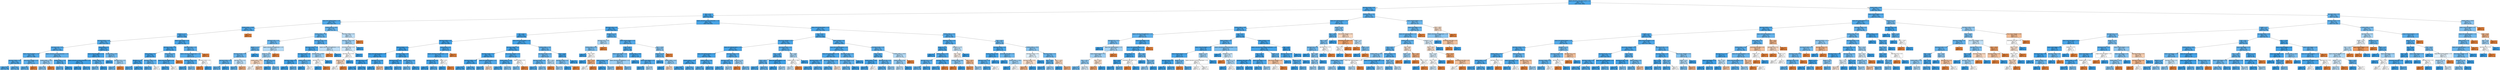 digraph Tree {
node [shape=box, style="filled", color="black"] ;
0 [label="highest_education_Lower Than A Level <= 0.5\ngini = 0.165\nsamples = 15324\nvalue = [1386, 13938]", fillcolor="#399de5e6"] ;
1 [label="imd_band_20-30% <= 0.5\ngini = 0.145\nsamples = 11787\nvalue = [925, 10862]", fillcolor="#399de5e9"] ;
0 -> 1 [labeldistance=2.5, labelangle=45, headlabel="True"] ;
2 [label="date <= 25.0\ngini = 0.136\nsamples = 10812\nvalue = [794, 10018]", fillcolor="#399de5eb"] ;
1 -> 2 ;
3 [label="region_West Midlands Region <= 0.5\ngini = 0.183\nsamples = 1962\nvalue = [200, 1762]", fillcolor="#399de5e2"] ;
2 -> 3 ;
4 [label="studied_credits <= 260.0\ngini = 0.173\nsamples = 1820\nvalue = [174, 1646]", fillcolor="#399de5e4"] ;
3 -> 4 ;
5 [label="gender_F <= 0.5\ngini = 0.172\nsamples = 1819\nvalue = [173, 1646]", fillcolor="#399de5e4"] ;
4 -> 5 ;
6 [label="imd_band_80-90% <= 0.5\ngini = 0.188\nsamples = 1352\nvalue = [142, 1210]", fillcolor="#399de5e1"] ;
5 -> 6 ;
7 [label="imd_band_0-10% <= 0.5\ngini = 0.2\nsamples = 1179\nvalue = [133, 1046]", fillcolor="#399de5df"] ;
6 -> 7 ;
8 [label="region_South East Region <= 0.5\ngini = 0.192\nsamples = 1085\nvalue = [117, 968]", fillcolor="#399de5e0"] ;
7 -> 8 ;
9 [label="imd_band_70-80% <= 0.5\ngini = 0.187\nsamples = 1008\nvalue = [105, 903]", fillcolor="#399de5e1"] ;
8 -> 9 ;
10 [label="gini = 0.177\nsamples = 884\nvalue = [87, 797]", fillcolor="#399de5e3"] ;
9 -> 10 ;
11 [label="gini = 0.248\nsamples = 124\nvalue = [18, 106]", fillcolor="#399de5d4"] ;
9 -> 11 ;
12 [label="num_of_prev_attempts <= 0.5\ngini = 0.263\nsamples = 77\nvalue = [12, 65]", fillcolor="#399de5d0"] ;
8 -> 12 ;
13 [label="gini = 0.248\nsamples = 76\nvalue = [11, 65]", fillcolor="#399de5d4"] ;
12 -> 13 ;
14 [label="gini = 0.0\nsamples = 1\nvalue = [1, 0]", fillcolor="#e58139ff"] ;
12 -> 14 ;
15 [label="highest_education_A Level or Equivalent <= 0.5\ngini = 0.282\nsamples = 94\nvalue = [16, 78]", fillcolor="#399de5cb"] ;
7 -> 15 ;
16 [label="studied_credits <= 195.0\ngini = 0.428\nsamples = 29\nvalue = [9, 20]", fillcolor="#399de58c"] ;
15 -> 16 ;
17 [label="gini = 0.408\nsamples = 28\nvalue = [8, 20]", fillcolor="#399de599"] ;
16 -> 17 ;
18 [label="gini = 0.0\nsamples = 1\nvalue = [1, 0]", fillcolor="#e58139ff"] ;
16 -> 18 ;
19 [label="studied_credits <= 75.0\ngini = 0.192\nsamples = 65\nvalue = [7, 58]", fillcolor="#399de5e0"] ;
15 -> 19 ;
20 [label="gini = 0.273\nsamples = 43\nvalue = [7, 36]", fillcolor="#399de5cd"] ;
19 -> 20 ;
21 [label="gini = 0.0\nsamples = 22\nvalue = [0, 22]", fillcolor="#399de5ff"] ;
19 -> 21 ;
22 [label="region_Wales <= 0.5\ngini = 0.099\nsamples = 173\nvalue = [9, 164]", fillcolor="#399de5f1"] ;
6 -> 22 ;
23 [label="region_South West Region <= 0.5\ngini = 0.082\nsamples = 164\nvalue = [7, 157]", fillcolor="#399de5f4"] ;
22 -> 23 ;
24 [label="highest_education_A Level or Equivalent <= 0.5\ngini = 0.064\nsamples = 150\nvalue = [5, 145]", fillcolor="#399de5f6"] ;
23 -> 24 ;
25 [label="gini = 0.0\nsamples = 68\nvalue = [0, 68]", fillcolor="#399de5ff"] ;
24 -> 25 ;
26 [label="gini = 0.115\nsamples = 82\nvalue = [5, 77]", fillcolor="#399de5ee"] ;
24 -> 26 ;
27 [label="studied_credits <= 75.0\ngini = 0.245\nsamples = 14\nvalue = [2, 12]", fillcolor="#399de5d4"] ;
23 -> 27 ;
28 [label="gini = 0.346\nsamples = 9\nvalue = [2, 7]", fillcolor="#399de5b6"] ;
27 -> 28 ;
29 [label="gini = 0.0\nsamples = 5\nvalue = [0, 5]", fillcolor="#399de5ff"] ;
27 -> 29 ;
30 [label="studied_credits <= 45.0\ngini = 0.346\nsamples = 9\nvalue = [2, 7]", fillcolor="#399de5b6"] ;
22 -> 30 ;
31 [label="gini = 0.0\nsamples = 3\nvalue = [0, 3]", fillcolor="#399de5ff"] ;
30 -> 31 ;
32 [label="age_band_35-55 <= 0.5\ngini = 0.444\nsamples = 6\nvalue = [2, 4]", fillcolor="#399de57f"] ;
30 -> 32 ;
33 [label="gini = 0.32\nsamples = 5\nvalue = [1, 4]", fillcolor="#399de5bf"] ;
32 -> 33 ;
34 [label="gini = 0.0\nsamples = 1\nvalue = [1, 0]", fillcolor="#e58139ff"] ;
32 -> 34 ;
35 [label="region_London Region <= 0.5\ngini = 0.124\nsamples = 467\nvalue = [31, 436]", fillcolor="#399de5ed"] ;
5 -> 35 ;
36 [label="imd_band_10-20% <= 0.5\ngini = 0.109\nsamples = 415\nvalue = [24, 391]", fillcolor="#399de5ef"] ;
35 -> 36 ;
37 [label="region_Ireland <= 0.5\ngini = 0.097\nsamples = 390\nvalue = [20, 370]", fillcolor="#399de5f1"] ;
36 -> 37 ;
38 [label="disability_N <= 0.5\ngini = 0.084\nsamples = 363\nvalue = [16, 347]", fillcolor="#399de5f3"] ;
37 -> 38 ;
39 [label="gini = 0.208\nsamples = 34\nvalue = [4, 30]", fillcolor="#399de5dd"] ;
38 -> 39 ;
40 [label="gini = 0.07\nsamples = 329\nvalue = [12, 317]", fillcolor="#399de5f5"] ;
38 -> 40 ;
41 [label="imd_band_70-80% <= 0.5\ngini = 0.252\nsamples = 27\nvalue = [4, 23]", fillcolor="#399de5d3"] ;
37 -> 41 ;
42 [label="gini = 0.211\nsamples = 25\nvalue = [3, 22]", fillcolor="#399de5dc"] ;
41 -> 42 ;
43 [label="gini = 0.5\nsamples = 2\nvalue = [1, 1]", fillcolor="#e5813900"] ;
41 -> 43 ;
44 [label="region_Wales <= 0.5\ngini = 0.269\nsamples = 25\nvalue = [4, 21]", fillcolor="#399de5ce"] ;
36 -> 44 ;
45 [label="region_South West Region <= 0.5\ngini = 0.159\nsamples = 23\nvalue = [2, 21]", fillcolor="#399de5e7"] ;
44 -> 45 ;
46 [label="gini = 0.091\nsamples = 21\nvalue = [1, 20]", fillcolor="#399de5f2"] ;
45 -> 46 ;
47 [label="gini = 0.5\nsamples = 2\nvalue = [1, 1]", fillcolor="#e5813900"] ;
45 -> 47 ;
48 [label="gini = 0.0\nsamples = 2\nvalue = [2, 0]", fillcolor="#e58139ff"] ;
44 -> 48 ;
49 [label="imd_band_80-90% <= 0.5\ngini = 0.233\nsamples = 52\nvalue = [7, 45]", fillcolor="#399de5d7"] ;
35 -> 49 ;
50 [label="highest_education_No Formal quals <= 0.5\ngini = 0.208\nsamples = 51\nvalue = [6, 45]", fillcolor="#399de5dd"] ;
49 -> 50 ;
51 [label="imd_band_40-50% <= 0.5\ngini = 0.183\nsamples = 49\nvalue = [5, 44]", fillcolor="#399de5e2"] ;
50 -> 51 ;
52 [label="gini = 0.136\nsamples = 41\nvalue = [3, 38]", fillcolor="#399de5eb"] ;
51 -> 52 ;
53 [label="gini = 0.375\nsamples = 8\nvalue = [2, 6]", fillcolor="#399de5aa"] ;
51 -> 53 ;
54 [label="imd_band_10-20% <= 0.5\ngini = 0.5\nsamples = 2\nvalue = [1, 1]", fillcolor="#e5813900"] ;
50 -> 54 ;
55 [label="gini = 0.0\nsamples = 1\nvalue = [1, 0]", fillcolor="#e58139ff"] ;
54 -> 55 ;
56 [label="gini = 0.0\nsamples = 1\nvalue = [0, 1]", fillcolor="#399de5ff"] ;
54 -> 56 ;
57 [label="gini = 0.0\nsamples = 1\nvalue = [1, 0]", fillcolor="#e58139ff"] ;
49 -> 57 ;
58 [label="gini = 0.0\nsamples = 1\nvalue = [1, 0]", fillcolor="#e58139ff"] ;
4 -> 58 ;
59 [label="studied_credits <= 140.0\ngini = 0.299\nsamples = 142\nvalue = [26, 116]", fillcolor="#399de5c6"] ;
3 -> 59 ;
60 [label="studied_credits <= 70.0\ngini = 0.278\nsamples = 132\nvalue = [22, 110]", fillcolor="#399de5cc"] ;
59 -> 60 ;
61 [label="imd_band_0-10% <= 0.5\ngini = 0.314\nsamples = 87\nvalue = [17, 70]", fillcolor="#399de5c1"] ;
60 -> 61 ;
62 [label="gender_F <= 0.5\ngini = 0.272\nsamples = 74\nvalue = [12, 62]", fillcolor="#399de5ce"] ;
61 -> 62 ;
63 [label="imd_band_40-50% <= 0.5\ngini = 0.312\nsamples = 62\nvalue = [12, 50]", fillcolor="#399de5c2"] ;
62 -> 63 ;
64 [label="imd_band_50-60% <= 0.5\ngini = 0.26\nsamples = 52\nvalue = [8, 44]", fillcolor="#399de5d1"] ;
63 -> 64 ;
65 [label="gini = 0.292\nsamples = 45\nvalue = [8, 37]", fillcolor="#399de5c8"] ;
64 -> 65 ;
66 [label="gini = 0.0\nsamples = 7\nvalue = [0, 7]", fillcolor="#399de5ff"] ;
64 -> 66 ;
67 [label="age_band_35-55 <= 0.5\ngini = 0.48\nsamples = 10\nvalue = [4, 6]", fillcolor="#399de555"] ;
63 -> 67 ;
68 [label="gini = 0.278\nsamples = 6\nvalue = [1, 5]", fillcolor="#399de5cc"] ;
67 -> 68 ;
69 [label="gini = 0.375\nsamples = 4\nvalue = [3, 1]", fillcolor="#e58139aa"] ;
67 -> 69 ;
70 [label="gini = 0.0\nsamples = 12\nvalue = [0, 12]", fillcolor="#399de5ff"] ;
62 -> 70 ;
71 [label="highest_education_HE Qualification <= 0.5\ngini = 0.473\nsamples = 13\nvalue = [5, 8]", fillcolor="#399de560"] ;
61 -> 71 ;
72 [label="gender_M <= 0.5\ngini = 0.444\nsamples = 12\nvalue = [4, 8]", fillcolor="#399de57f"] ;
71 -> 72 ;
73 [label="studied_credits <= 45.0\ngini = 0.48\nsamples = 5\nvalue = [3, 2]", fillcolor="#e5813955"] ;
72 -> 73 ;
74 [label="gini = 0.5\nsamples = 2\nvalue = [1, 1]", fillcolor="#e5813900"] ;
73 -> 74 ;
75 [label="gini = 0.444\nsamples = 3\nvalue = [2, 1]", fillcolor="#e581397f"] ;
73 -> 75 ;
76 [label="age_band_0-35 <= 0.5\ngini = 0.245\nsamples = 7\nvalue = [1, 6]", fillcolor="#399de5d4"] ;
72 -> 76 ;
77 [label="gini = 0.0\nsamples = 2\nvalue = [0, 2]", fillcolor="#399de5ff"] ;
76 -> 77 ;
78 [label="gini = 0.32\nsamples = 5\nvalue = [1, 4]", fillcolor="#399de5bf"] ;
76 -> 78 ;
79 [label="gini = 0.0\nsamples = 1\nvalue = [1, 0]", fillcolor="#e58139ff"] ;
71 -> 79 ;
80 [label="imd_band_60-70% <= 0.5\ngini = 0.198\nsamples = 45\nvalue = [5, 40]", fillcolor="#399de5df"] ;
60 -> 80 ;
81 [label="imd_band_50-60% <= 0.5\ngini = 0.139\nsamples = 40\nvalue = [3, 37]", fillcolor="#399de5ea"] ;
80 -> 81 ;
82 [label="imd_band_40-50% <= 0.5\ngini = 0.102\nsamples = 37\nvalue = [2, 35]", fillcolor="#399de5f0"] ;
81 -> 82 ;
83 [label="imd_band_10-20% <= 0.5\ngini = 0.062\nsamples = 31\nvalue = [1, 30]", fillcolor="#399de5f6"] ;
82 -> 83 ;
84 [label="gini = 0.0\nsamples = 25\nvalue = [0, 25]", fillcolor="#399de5ff"] ;
83 -> 84 ;
85 [label="gini = 0.278\nsamples = 6\nvalue = [1, 5]", fillcolor="#399de5cc"] ;
83 -> 85 ;
86 [label="studied_credits <= 105.0\ngini = 0.278\nsamples = 6\nvalue = [1, 5]", fillcolor="#399de5cc"] ;
82 -> 86 ;
87 [label="gini = 0.0\nsamples = 4\nvalue = [0, 4]", fillcolor="#399de5ff"] ;
86 -> 87 ;
88 [label="gini = 0.5\nsamples = 2\nvalue = [1, 1]", fillcolor="#e5813900"] ;
86 -> 88 ;
89 [label="studied_credits <= 105.0\ngini = 0.444\nsamples = 3\nvalue = [1, 2]", fillcolor="#399de57f"] ;
81 -> 89 ;
90 [label="age_band_0-35 <= 0.5\ngini = 0.5\nsamples = 2\nvalue = [1, 1]", fillcolor="#e5813900"] ;
89 -> 90 ;
91 [label="gini = 0.0\nsamples = 1\nvalue = [0, 1]", fillcolor="#399de5ff"] ;
90 -> 91 ;
92 [label="gini = 0.0\nsamples = 1\nvalue = [1, 0]", fillcolor="#e58139ff"] ;
90 -> 92 ;
93 [label="gini = 0.0\nsamples = 1\nvalue = [0, 1]", fillcolor="#399de5ff"] ;
89 -> 93 ;
94 [label="highest_education_HE Qualification <= 0.5\ngini = 0.48\nsamples = 5\nvalue = [2, 3]", fillcolor="#399de555"] ;
80 -> 94 ;
95 [label="gini = 0.0\nsamples = 2\nvalue = [2, 0]", fillcolor="#e58139ff"] ;
94 -> 95 ;
96 [label="gini = 0.0\nsamples = 3\nvalue = [0, 3]", fillcolor="#399de5ff"] ;
94 -> 96 ;
97 [label="imd_band_70-80% <= 0.5\ngini = 0.48\nsamples = 10\nvalue = [4, 6]", fillcolor="#399de555"] ;
59 -> 97 ;
98 [label="imd_band_10-20% <= 0.5\ngini = 0.444\nsamples = 9\nvalue = [3, 6]", fillcolor="#399de57f"] ;
97 -> 98 ;
99 [label="imd_band_90-100% <= 0.5\ngini = 0.49\nsamples = 7\nvalue = [3, 4]", fillcolor="#399de540"] ;
98 -> 99 ;
100 [label="age_band_35-55 <= 0.5\ngini = 0.5\nsamples = 6\nvalue = [3, 3]", fillcolor="#e5813900"] ;
99 -> 100 ;
101 [label="gender_F <= 0.5\ngini = 0.48\nsamples = 5\nvalue = [3, 2]", fillcolor="#e5813955"] ;
100 -> 101 ;
102 [label="gini = 0.5\nsamples = 4\nvalue = [2, 2]", fillcolor="#e5813900"] ;
101 -> 102 ;
103 [label="gini = 0.0\nsamples = 1\nvalue = [1, 0]", fillcolor="#e58139ff"] ;
101 -> 103 ;
104 [label="gini = 0.0\nsamples = 1\nvalue = [0, 1]", fillcolor="#399de5ff"] ;
100 -> 104 ;
105 [label="gini = 0.0\nsamples = 1\nvalue = [0, 1]", fillcolor="#399de5ff"] ;
99 -> 105 ;
106 [label="gini = 0.0\nsamples = 2\nvalue = [0, 2]", fillcolor="#399de5ff"] ;
98 -> 106 ;
107 [label="gini = 0.0\nsamples = 1\nvalue = [1, 0]", fillcolor="#e58139ff"] ;
97 -> 107 ;
108 [label="highest_education_A Level or Equivalent <= 0.5\ngini = 0.125\nsamples = 8850\nvalue = [594, 8256]", fillcolor="#399de5ed"] ;
2 -> 108 ;
109 [label="imd_band_0-10% <= 0.5\ngini = 0.095\nsamples = 3397\nvalue = [169, 3228]", fillcolor="#399de5f2"] ;
108 -> 109 ;
110 [label="date <= 84.5\ngini = 0.087\nsamples = 3222\nvalue = [146, 3076]", fillcolor="#399de5f3"] ;
109 -> 110 ;
111 [label="imd_band_50-60% <= 0.5\ngini = 0.047\nsamples = 1091\nvalue = [26, 1065]", fillcolor="#399de5f9"] ;
110 -> 111 ;
112 [label="region_Scotland <= 0.5\ngini = 0.035\nsamples = 996\nvalue = [18, 978]", fillcolor="#399de5fa"] ;
111 -> 112 ;
113 [label="region_West Midlands Region <= 0.5\ngini = 0.026\nsamples = 760\nvalue = [10, 750]", fillcolor="#399de5fc"] ;
112 -> 113 ;
114 [label="age_band_35-55 <= 0.5\ngini = 0.022\nsamples = 731\nvalue = [8, 723]", fillcolor="#399de5fc"] ;
113 -> 114 ;
115 [label="gini = 0.01\nsamples = 383\nvalue = [2, 381]", fillcolor="#399de5fe"] ;
114 -> 115 ;
116 [label="gini = 0.034\nsamples = 348\nvalue = [6, 342]", fillcolor="#399de5fb"] ;
114 -> 116 ;
117 [label="age_band_55<= <= 0.5\ngini = 0.128\nsamples = 29\nvalue = [2, 27]", fillcolor="#399de5ec"] ;
113 -> 117 ;
118 [label="gini = 0.0\nsamples = 26\nvalue = [0, 26]", fillcolor="#399de5ff"] ;
117 -> 118 ;
119 [label="gini = 0.444\nsamples = 3\nvalue = [2, 1]", fillcolor="#e581397f"] ;
117 -> 119 ;
120 [label="imd_band_30-40% <= 0.5\ngini = 0.065\nsamples = 236\nvalue = [8, 228]", fillcolor="#399de5f6"] ;
112 -> 120 ;
121 [label="imd_band_60-70% <= 0.5\ngini = 0.046\nsamples = 211\nvalue = [5, 206]", fillcolor="#399de5f9"] ;
120 -> 121 ;
122 [label="gini = 0.032\nsamples = 187\nvalue = [3, 184]", fillcolor="#399de5fb"] ;
121 -> 122 ;
123 [label="gini = 0.153\nsamples = 24\nvalue = [2, 22]", fillcolor="#399de5e8"] ;
121 -> 123 ;
124 [label="studied_credits <= 75.0\ngini = 0.211\nsamples = 25\nvalue = [3, 22]", fillcolor="#399de5dc"] ;
120 -> 124 ;
125 [label="gini = 0.337\nsamples = 14\nvalue = [3, 11]", fillcolor="#399de5b9"] ;
124 -> 125 ;
126 [label="gini = 0.0\nsamples = 11\nvalue = [0, 11]", fillcolor="#399de5ff"] ;
124 -> 126 ;
127 [label="region_Ireland <= 0.5\ngini = 0.154\nsamples = 95\nvalue = [8, 87]", fillcolor="#399de5e8"] ;
111 -> 127 ;
128 [label="highest_education_No Formal quals <= 0.5\ngini = 0.121\nsamples = 93\nvalue = [6, 87]", fillcolor="#399de5ed"] ;
127 -> 128 ;
129 [label="age_band_35-55 <= 0.5\ngini = 0.104\nsamples = 91\nvalue = [5, 86]", fillcolor="#399de5f0"] ;
128 -> 129 ;
130 [label="gini = 0.0\nsamples = 49\nvalue = [0, 49]", fillcolor="#399de5ff"] ;
129 -> 130 ;
131 [label="gini = 0.21\nsamples = 42\nvalue = [5, 37]", fillcolor="#399de5dd"] ;
129 -> 131 ;
132 [label="weight <= 8.0\ngini = 0.5\nsamples = 2\nvalue = [1, 1]", fillcolor="#e5813900"] ;
128 -> 132 ;
133 [label="gini = 0.0\nsamples = 1\nvalue = [0, 1]", fillcolor="#399de5ff"] ;
132 -> 133 ;
134 [label="gini = 0.0\nsamples = 1\nvalue = [1, 0]", fillcolor="#e58139ff"] ;
132 -> 134 ;
135 [label="gini = 0.0\nsamples = 2\nvalue = [2, 0]", fillcolor="#e58139ff"] ;
127 -> 135 ;
136 [label="region_North Western Region <= 0.5\ngini = 0.106\nsamples = 2131\nvalue = [120, 2011]", fillcolor="#399de5f0"] ;
110 -> 136 ;
137 [label="imd_band_70-80% <= 0.5\ngini = 0.096\nsamples = 2027\nvalue = [103, 1924]", fillcolor="#399de5f1"] ;
136 -> 137 ;
138 [label="imd_band_10-20% <= 0.5\ngini = 0.087\nsamples = 1814\nvalue = [83, 1731]", fillcolor="#399de5f3"] ;
137 -> 138 ;
139 [label="imd_band_50-60% <= 0.5\ngini = 0.081\nsamples = 1724\nvalue = [73, 1651]", fillcolor="#399de5f4"] ;
138 -> 139 ;
140 [label="gini = 0.072\nsamples = 1559\nvalue = [58, 1501]", fillcolor="#399de5f5"] ;
139 -> 140 ;
141 [label="gini = 0.165\nsamples = 165\nvalue = [15, 150]", fillcolor="#399de5e6"] ;
139 -> 141 ;
142 [label="region_East Midlands Region <= 0.5\ngini = 0.198\nsamples = 90\nvalue = [10, 80]", fillcolor="#399de5df"] ;
138 -> 142 ;
143 [label="gini = 0.151\nsamples = 85\nvalue = [7, 78]", fillcolor="#399de5e8"] ;
142 -> 143 ;
144 [label="gini = 0.48\nsamples = 5\nvalue = [3, 2]", fillcolor="#e5813955"] ;
142 -> 144 ;
145 [label="num_of_prev_attempts <= 0.5\ngini = 0.17\nsamples = 213\nvalue = [20, 193]", fillcolor="#399de5e5"] ;
137 -> 145 ;
146 [label="studied_credits <= 135.0\ngini = 0.151\nsamples = 207\nvalue = [17, 190]", fillcolor="#399de5e8"] ;
145 -> 146 ;
147 [label="gini = 0.119\nsamples = 189\nvalue = [12, 177]", fillcolor="#399de5ee"] ;
146 -> 147 ;
148 [label="gini = 0.401\nsamples = 18\nvalue = [5, 13]", fillcolor="#399de59d"] ;
146 -> 148 ;
149 [label="region_Scotland <= 0.5\ngini = 0.5\nsamples = 6\nvalue = [3, 3]", fillcolor="#e5813900"] ;
145 -> 149 ;
150 [label="gini = 0.375\nsamples = 4\nvalue = [1, 3]", fillcolor="#399de5aa"] ;
149 -> 150 ;
151 [label="gini = 0.0\nsamples = 2\nvalue = [2, 0]", fillcolor="#e58139ff"] ;
149 -> 151 ;
152 [label="studied_credits <= 75.0\ngini = 0.273\nsamples = 104\nvalue = [17, 87]", fillcolor="#399de5cd"] ;
136 -> 152 ;
153 [label="imd_band_90-100% <= 0.5\ngini = 0.317\nsamples = 81\nvalue = [16, 65]", fillcolor="#399de5c0"] ;
152 -> 153 ;
154 [label="imd_band_30-40% <= 0.5\ngini = 0.271\nsamples = 68\nvalue = [11, 57]", fillcolor="#399de5ce"] ;
153 -> 154 ;
155 [label="gini = 0.172\nsamples = 42\nvalue = [4, 38]", fillcolor="#399de5e4"] ;
154 -> 155 ;
156 [label="gini = 0.393\nsamples = 26\nvalue = [7, 19]", fillcolor="#399de5a1"] ;
154 -> 156 ;
157 [label="date <= 105.5\ngini = 0.473\nsamples = 13\nvalue = [5, 8]", fillcolor="#399de560"] ;
153 -> 157 ;
158 [label="gini = 0.0\nsamples = 1\nvalue = [1, 0]", fillcolor="#e58139ff"] ;
157 -> 158 ;
159 [label="gini = 0.444\nsamples = 12\nvalue = [4, 8]", fillcolor="#399de57f"] ;
157 -> 159 ;
160 [label="date <= 105.5\ngini = 0.083\nsamples = 23\nvalue = [1, 22]", fillcolor="#399de5f3"] ;
152 -> 160 ;
161 [label="imd_band_30-40% <= 0.5\ngini = 0.375\nsamples = 4\nvalue = [1, 3]", fillcolor="#399de5aa"] ;
160 -> 161 ;
162 [label="gini = 0.0\nsamples = 3\nvalue = [0, 3]", fillcolor="#399de5ff"] ;
161 -> 162 ;
163 [label="gini = 0.0\nsamples = 1\nvalue = [1, 0]", fillcolor="#e58139ff"] ;
161 -> 163 ;
164 [label="gini = 0.0\nsamples = 19\nvalue = [0, 19]", fillcolor="#399de5ff"] ;
160 -> 164 ;
165 [label="disability_N <= 0.5\ngini = 0.228\nsamples = 175\nvalue = [23, 152]", fillcolor="#399de5d8"] ;
109 -> 165 ;
166 [label="age_band_35-55 <= 0.5\ngini = 0.459\nsamples = 14\nvalue = [5, 9]", fillcolor="#399de571"] ;
165 -> 166 ;
167 [label="studied_credits <= 82.5\ngini = 0.375\nsamples = 12\nvalue = [3, 9]", fillcolor="#399de5aa"] ;
166 -> 167 ;
168 [label="gini = 0.0\nsamples = 6\nvalue = [0, 6]", fillcolor="#399de5ff"] ;
167 -> 168 ;
169 [label="date <= 88.0\ngini = 0.5\nsamples = 6\nvalue = [3, 3]", fillcolor="#e5813900"] ;
167 -> 169 ;
170 [label="gini = 0.0\nsamples = 2\nvalue = [0, 2]", fillcolor="#399de5ff"] ;
169 -> 170 ;
171 [label="date <= 151.0\ngini = 0.375\nsamples = 4\nvalue = [3, 1]", fillcolor="#e58139aa"] ;
169 -> 171 ;
172 [label="gini = 0.5\nsamples = 2\nvalue = [1, 1]", fillcolor="#e5813900"] ;
171 -> 172 ;
173 [label="gini = 0.0\nsamples = 2\nvalue = [2, 0]", fillcolor="#e58139ff"] ;
171 -> 173 ;
174 [label="gini = 0.0\nsamples = 2\nvalue = [2, 0]", fillcolor="#e58139ff"] ;
166 -> 174 ;
175 [label="region_Yorkshire Region <= 0.5\ngini = 0.199\nsamples = 161\nvalue = [18, 143]", fillcolor="#399de5df"] ;
165 -> 175 ;
176 [label="date <= 49.5\ngini = 0.157\nsamples = 140\nvalue = [12, 128]", fillcolor="#399de5e7"] ;
175 -> 176 ;
177 [label="region_London Region <= 0.5\ngini = 0.311\nsamples = 26\nvalue = [5, 21]", fillcolor="#399de5c2"] ;
176 -> 177 ;
178 [label="region_Scotland <= 0.5\ngini = 0.208\nsamples = 17\nvalue = [2, 15]", fillcolor="#399de5dd"] ;
177 -> 178 ;
179 [label="gini = 0.0\nsamples = 10\nvalue = [0, 10]", fillcolor="#399de5ff"] ;
178 -> 179 ;
180 [label="gini = 0.408\nsamples = 7\nvalue = [2, 5]", fillcolor="#399de599"] ;
178 -> 180 ;
181 [label="highest_education_HE Qualification <= 0.5\ngini = 0.444\nsamples = 9\nvalue = [3, 6]", fillcolor="#399de57f"] ;
177 -> 181 ;
182 [label="gini = 0.0\nsamples = 1\nvalue = [1, 0]", fillcolor="#e58139ff"] ;
181 -> 182 ;
183 [label="gini = 0.375\nsamples = 8\nvalue = [2, 6]", fillcolor="#399de5aa"] ;
181 -> 183 ;
184 [label="studied_credits <= 50.0\ngini = 0.115\nsamples = 114\nvalue = [7, 107]", fillcolor="#399de5ee"] ;
176 -> 184 ;
185 [label="gini = 0.0\nsamples = 51\nvalue = [0, 51]", fillcolor="#399de5ff"] ;
184 -> 185 ;
186 [label="region_London Region <= 0.5\ngini = 0.198\nsamples = 63\nvalue = [7, 56]", fillcolor="#399de5df"] ;
184 -> 186 ;
187 [label="gini = 0.135\nsamples = 55\nvalue = [4, 51]", fillcolor="#399de5eb"] ;
186 -> 187 ;
188 [label="gini = 0.469\nsamples = 8\nvalue = [3, 5]", fillcolor="#399de566"] ;
186 -> 188 ;
189 [label="date <= 179.0\ngini = 0.408\nsamples = 21\nvalue = [6, 15]", fillcolor="#399de599"] ;
175 -> 189 ;
190 [label="gender_M <= 0.5\ngini = 0.278\nsamples = 18\nvalue = [3, 15]", fillcolor="#399de5cc"] ;
189 -> 190 ;
191 [label="gini = 0.0\nsamples = 8\nvalue = [0, 8]", fillcolor="#399de5ff"] ;
190 -> 191 ;
192 [label="studied_credits <= 45.0\ngini = 0.42\nsamples = 10\nvalue = [3, 7]", fillcolor="#399de592"] ;
190 -> 192 ;
193 [label="gini = 0.0\nsamples = 5\nvalue = [0, 5]", fillcolor="#399de5ff"] ;
192 -> 193 ;
194 [label="gini = 0.48\nsamples = 5\nvalue = [3, 2]", fillcolor="#e5813955"] ;
192 -> 194 ;
195 [label="gini = 0.0\nsamples = 3\nvalue = [3, 0]", fillcolor="#e58139ff"] ;
189 -> 195 ;
196 [label="region_North Western Region <= 0.5\ngini = 0.144\nsamples = 5453\nvalue = [425, 5028]", fillcolor="#399de5e9"] ;
108 -> 196 ;
197 [label="date <= 154.5\ngini = 0.137\nsamples = 5012\nvalue = [370, 4642]", fillcolor="#399de5eb"] ;
196 -> 197 ;
198 [label="num_of_prev_attempts <= 0.5\ngini = 0.121\nsamples = 3424\nvalue = [221, 3203]", fillcolor="#399de5ed"] ;
197 -> 198 ;
199 [label="region_East Midlands Region <= 0.5\ngini = 0.115\nsamples = 3251\nvalue = [199, 3052]", fillcolor="#399de5ee"] ;
198 -> 199 ;
200 [label="region_West Midlands Region <= 0.5\ngini = 0.108\nsamples = 3006\nvalue = [172, 2834]", fillcolor="#399de5f0"] ;
199 -> 200 ;
201 [label="studied_credits <= 147.5\ngini = 0.1\nsamples = 2709\nvalue = [143, 2566]", fillcolor="#399de5f1"] ;
200 -> 201 ;
202 [label="gini = 0.092\nsamples = 2535\nvalue = [122, 2413]", fillcolor="#399de5f2"] ;
201 -> 202 ;
203 [label="gini = 0.212\nsamples = 174\nvalue = [21, 153]", fillcolor="#399de5dc"] ;
201 -> 203 ;
204 [label="studied_credits <= 70.0\ngini = 0.176\nsamples = 297\nvalue = [29, 268]", fillcolor="#399de5e3"] ;
200 -> 204 ;
205 [label="gini = 0.217\nsamples = 178\nvalue = [22, 156]", fillcolor="#399de5db"] ;
204 -> 205 ;
206 [label="gini = 0.111\nsamples = 119\nvalue = [7, 112]", fillcolor="#399de5ef"] ;
204 -> 206 ;
207 [label="imd_band_30-40% <= 0.5\ngini = 0.196\nsamples = 245\nvalue = [27, 218]", fillcolor="#399de5df"] ;
199 -> 207 ;
208 [label="imd_band_0-10% <= 0.5\ngini = 0.173\nsamples = 230\nvalue = [22, 208]", fillcolor="#399de5e4"] ;
207 -> 208 ;
209 [label="gini = 0.157\nsamples = 221\nvalue = [19, 202]", fillcolor="#399de5e7"] ;
208 -> 209 ;
210 [label="gini = 0.444\nsamples = 9\nvalue = [3, 6]", fillcolor="#399de57f"] ;
208 -> 210 ;
211 [label="gender_M <= 0.5\ngini = 0.444\nsamples = 15\nvalue = [5, 10]", fillcolor="#399de57f"] ;
207 -> 211 ;
212 [label="gini = 0.0\nsamples = 2\nvalue = [2, 0]", fillcolor="#e58139ff"] ;
211 -> 212 ;
213 [label="gini = 0.355\nsamples = 13\nvalue = [3, 10]", fillcolor="#399de5b3"] ;
211 -> 213 ;
214 [label="imd_band_90-100% <= 0.5\ngini = 0.222\nsamples = 173\nvalue = [22, 151]", fillcolor="#399de5da"] ;
198 -> 214 ;
215 [label="date <= 126.5\ngini = 0.198\nsamples = 162\nvalue = [18, 144]", fillcolor="#399de5df"] ;
214 -> 215 ;
216 [label="date <= 49.5\ngini = 0.233\nsamples = 126\nvalue = [17, 109]", fillcolor="#399de5d7"] ;
215 -> 216 ;
217 [label="gini = 0.12\nsamples = 47\nvalue = [3, 44]", fillcolor="#399de5ee"] ;
216 -> 217 ;
218 [label="gini = 0.292\nsamples = 79\nvalue = [14, 65]", fillcolor="#399de5c8"] ;
216 -> 218 ;
219 [label="region_East Anglian Region <= 0.5\ngini = 0.054\nsamples = 36\nvalue = [1, 35]", fillcolor="#399de5f8"] ;
215 -> 219 ;
220 [label="gini = 0.0\nsamples = 33\nvalue = [0, 33]", fillcolor="#399de5ff"] ;
219 -> 220 ;
221 [label="gini = 0.444\nsamples = 3\nvalue = [1, 2]", fillcolor="#399de57f"] ;
219 -> 221 ;
222 [label="date <= 88.0\ngini = 0.463\nsamples = 11\nvalue = [4, 7]", fillcolor="#399de56d"] ;
214 -> 222 ;
223 [label="studied_credits <= 165.0\ngini = 0.5\nsamples = 8\nvalue = [4, 4]", fillcolor="#e5813900"] ;
222 -> 223 ;
224 [label="gini = 0.49\nsamples = 7\nvalue = [3, 4]", fillcolor="#399de540"] ;
223 -> 224 ;
225 [label="gini = 0.0\nsamples = 1\nvalue = [1, 0]", fillcolor="#e58139ff"] ;
223 -> 225 ;
226 [label="gini = 0.0\nsamples = 3\nvalue = [0, 3]", fillcolor="#399de5ff"] ;
222 -> 226 ;
227 [label="region_Scotland <= 0.5\ngini = 0.17\nsamples = 1588\nvalue = [149, 1439]", fillcolor="#399de5e5"] ;
197 -> 227 ;
228 [label="region_West Midlands Region <= 0.5\ngini = 0.156\nsamples = 1394\nvalue = [119, 1275]", fillcolor="#399de5e7"] ;
227 -> 228 ;
229 [label="region_East Anglian Region <= 0.5\ngini = 0.145\nsamples = 1250\nvalue = [98, 1152]", fillcolor="#399de5e9"] ;
228 -> 229 ;
230 [label="imd_band_30-40% <= 0.5\ngini = 0.13\nsamples = 1075\nvalue = [75, 1000]", fillcolor="#399de5ec"] ;
229 -> 230 ;
231 [label="gini = 0.116\nsamples = 934\nvalue = [58, 876]", fillcolor="#399de5ee"] ;
230 -> 231 ;
232 [label="gini = 0.212\nsamples = 141\nvalue = [17, 124]", fillcolor="#399de5dc"] ;
230 -> 232 ;
233 [label="num_of_prev_attempts <= 0.5\ngini = 0.228\nsamples = 175\nvalue = [23, 152]", fillcolor="#399de5d8"] ;
229 -> 233 ;
234 [label="gini = 0.201\nsamples = 168\nvalue = [19, 149]", fillcolor="#399de5de"] ;
233 -> 234 ;
235 [label="gini = 0.49\nsamples = 7\nvalue = [4, 3]", fillcolor="#e5813940"] ;
233 -> 235 ;
236 [label="imd_band_90-100% <= 0.5\ngini = 0.249\nsamples = 144\nvalue = [21, 123]", fillcolor="#399de5d3"] ;
228 -> 236 ;
237 [label="num_of_prev_attempts <= 0.5\ngini = 0.273\nsamples = 129\nvalue = [21, 108]", fillcolor="#399de5cd"] ;
236 -> 237 ;
238 [label="gini = 0.299\nsamples = 115\nvalue = [21, 94]", fillcolor="#399de5c6"] ;
237 -> 238 ;
239 [label="gini = 0.0\nsamples = 14\nvalue = [0, 14]", fillcolor="#399de5ff"] ;
237 -> 239 ;
240 [label="gini = 0.0\nsamples = 15\nvalue = [0, 15]", fillcolor="#399de5ff"] ;
236 -> 240 ;
241 [label="imd_band_40-50% <= 0.5\ngini = 0.261\nsamples = 194\nvalue = [30, 164]", fillcolor="#399de5d0"] ;
227 -> 241 ;
242 [label="date <= 203.5\ngini = 0.21\nsamples = 168\nvalue = [20, 148]", fillcolor="#399de5dd"] ;
241 -> 242 ;
243 [label="studied_credits <= 180.0\ngini = 0.114\nsamples = 66\nvalue = [4, 62]", fillcolor="#399de5ef"] ;
242 -> 243 ;
244 [label="gini = 0.089\nsamples = 64\nvalue = [3, 61]", fillcolor="#399de5f2"] ;
243 -> 244 ;
245 [label="gini = 0.5\nsamples = 2\nvalue = [1, 1]", fillcolor="#e5813900"] ;
243 -> 245 ;
246 [label="imd_band_60-70% <= 0.5\ngini = 0.265\nsamples = 102\nvalue = [16, 86]", fillcolor="#399de5d0"] ;
242 -> 246 ;
247 [label="gini = 0.233\nsamples = 89\nvalue = [12, 77]", fillcolor="#399de5d7"] ;
246 -> 247 ;
248 [label="gini = 0.426\nsamples = 13\nvalue = [4, 9]", fillcolor="#399de58e"] ;
246 -> 248 ;
249 [label="studied_credits <= 105.0\ngini = 0.473\nsamples = 26\nvalue = [10, 16]", fillcolor="#399de560"] ;
241 -> 249 ;
250 [label="studied_credits <= 75.0\ngini = 0.423\nsamples = 23\nvalue = [7, 16]", fillcolor="#399de58f"] ;
249 -> 250 ;
251 [label="gini = 0.475\nsamples = 18\nvalue = [7, 11]", fillcolor="#399de55d"] ;
250 -> 251 ;
252 [label="gini = 0.0\nsamples = 5\nvalue = [0, 5]", fillcolor="#399de5ff"] ;
250 -> 252 ;
253 [label="gini = 0.0\nsamples = 3\nvalue = [3, 0]", fillcolor="#e58139ff"] ;
249 -> 253 ;
254 [label="studied_credits <= 75.0\ngini = 0.218\nsamples = 441\nvalue = [55, 386]", fillcolor="#399de5db"] ;
196 -> 254 ;
255 [label="imd_band_30-40% <= 0.5\ngini = 0.172\nsamples = 327\nvalue = [31, 296]", fillcolor="#399de5e4"] ;
254 -> 255 ;
256 [label="gender_M <= 0.5\ngini = 0.134\nsamples = 305\nvalue = [22, 283]", fillcolor="#399de5eb"] ;
255 -> 256 ;
257 [label="gini = 0.0\nsamples = 72\nvalue = [0, 72]", fillcolor="#399de5ff"] ;
256 -> 257 ;
258 [label="studied_credits <= 37.5\ngini = 0.171\nsamples = 233\nvalue = [22, 211]", fillcolor="#399de5e4"] ;
256 -> 258 ;
259 [label="age_band_35-55 <= 0.5\ngini = 0.242\nsamples = 85\nvalue = [12, 73]", fillcolor="#399de5d5"] ;
258 -> 259 ;
260 [label="gini = 0.299\nsamples = 60\nvalue = [11, 49]", fillcolor="#399de5c6"] ;
259 -> 260 ;
261 [label="gini = 0.077\nsamples = 25\nvalue = [1, 24]", fillcolor="#399de5f4"] ;
259 -> 261 ;
262 [label="imd_band_70-80% <= 0.5\ngini = 0.126\nsamples = 148\nvalue = [10, 138]", fillcolor="#399de5ed"] ;
258 -> 262 ;
263 [label="gini = 0.115\nsamples = 147\nvalue = [9, 138]", fillcolor="#399de5ee"] ;
262 -> 263 ;
264 [label="gini = 0.0\nsamples = 1\nvalue = [1, 0]", fillcolor="#e58139ff"] ;
262 -> 264 ;
265 [label="disability_Y <= 0.5\ngini = 0.483\nsamples = 22\nvalue = [9, 13]", fillcolor="#399de54e"] ;
255 -> 265 ;
266 [label="date <= 84.5\ngini = 0.498\nsamples = 17\nvalue = [9, 8]", fillcolor="#e581391c"] ;
265 -> 266 ;
267 [label="studied_credits <= 45.0\ngini = 0.408\nsamples = 7\nvalue = [2, 5]", fillcolor="#399de599"] ;
266 -> 267 ;
268 [label="gini = 0.0\nsamples = 2\nvalue = [2, 0]", fillcolor="#e58139ff"] ;
267 -> 268 ;
269 [label="gini = 0.0\nsamples = 5\nvalue = [0, 5]", fillcolor="#399de5ff"] ;
267 -> 269 ;
270 [label="date <= 182.5\ngini = 0.42\nsamples = 10\nvalue = [7, 3]", fillcolor="#e5813992"] ;
266 -> 270 ;
271 [label="gini = 0.245\nsamples = 7\nvalue = [6, 1]", fillcolor="#e58139d4"] ;
270 -> 271 ;
272 [label="gini = 0.444\nsamples = 3\nvalue = [1, 2]", fillcolor="#399de57f"] ;
270 -> 272 ;
273 [label="gini = 0.0\nsamples = 5\nvalue = [0, 5]", fillcolor="#399de5ff"] ;
265 -> 273 ;
274 [label="date <= 84.5\ngini = 0.332\nsamples = 114\nvalue = [24, 90]", fillcolor="#399de5bb"] ;
254 -> 274 ;
275 [label="imd_band_50-60% <= 0.5\ngini = 0.139\nsamples = 40\nvalue = [3, 37]", fillcolor="#399de5ea"] ;
274 -> 275 ;
276 [label="studied_credits <= 105.0\ngini = 0.108\nsamples = 35\nvalue = [2, 33]", fillcolor="#399de5f0"] ;
275 -> 276 ;
277 [label="imd_band_0-10% <= 0.5\ngini = 0.231\nsamples = 15\nvalue = [2, 13]", fillcolor="#399de5d8"] ;
276 -> 277 ;
278 [label="gini = 0.142\nsamples = 13\nvalue = [1, 12]", fillcolor="#399de5ea"] ;
277 -> 278 ;
279 [label="gini = 0.5\nsamples = 2\nvalue = [1, 1]", fillcolor="#e5813900"] ;
277 -> 279 ;
280 [label="gini = 0.0\nsamples = 20\nvalue = [0, 20]", fillcolor="#399de5ff"] ;
276 -> 280 ;
281 [label="assessment_type_TMA <= 0.5\ngini = 0.32\nsamples = 5\nvalue = [1, 4]", fillcolor="#399de5bf"] ;
275 -> 281 ;
282 [label="gini = 0.0\nsamples = 2\nvalue = [0, 2]", fillcolor="#399de5ff"] ;
281 -> 282 ;
283 [label="studied_credits <= 105.0\ngini = 0.444\nsamples = 3\nvalue = [1, 2]", fillcolor="#399de57f"] ;
281 -> 283 ;
284 [label="gini = 0.0\nsamples = 1\nvalue = [0, 1]", fillcolor="#399de5ff"] ;
283 -> 284 ;
285 [label="gini = 0.5\nsamples = 2\nvalue = [1, 1]", fillcolor="#e5813900"] ;
283 -> 285 ;
286 [label="studied_credits <= 105.0\ngini = 0.407\nsamples = 74\nvalue = [21, 53]", fillcolor="#399de59a"] ;
274 -> 286 ;
287 [label="imd_band_30-40% <= 0.5\ngini = 0.497\nsamples = 24\nvalue = [11, 13]", fillcolor="#399de527"] ;
286 -> 287 ;
288 [label="imd_band_50-60% <= 0.5\ngini = 0.488\nsamples = 19\nvalue = [11, 8]", fillcolor="#e5813946"] ;
287 -> 288 ;
289 [label="gini = 0.391\nsamples = 15\nvalue = [11, 4]", fillcolor="#e58139a2"] ;
288 -> 289 ;
290 [label="gini = 0.0\nsamples = 4\nvalue = [0, 4]", fillcolor="#399de5ff"] ;
288 -> 290 ;
291 [label="gini = 0.0\nsamples = 5\nvalue = [0, 5]", fillcolor="#399de5ff"] ;
287 -> 291 ;
292 [label="imd_band_50-60% <= 0.5\ngini = 0.32\nsamples = 50\nvalue = [10, 40]", fillcolor="#399de5bf"] ;
286 -> 292 ;
293 [label="date <= 182.5\ngini = 0.263\nsamples = 45\nvalue = [7, 38]", fillcolor="#399de5d0"] ;
292 -> 293 ;
294 [label="gini = 0.128\nsamples = 29\nvalue = [2, 27]", fillcolor="#399de5ec"] ;
293 -> 294 ;
295 [label="gini = 0.43\nsamples = 16\nvalue = [5, 11]", fillcolor="#399de58b"] ;
293 -> 295 ;
296 [label="date <= 119.5\ngini = 0.48\nsamples = 5\nvalue = [3, 2]", fillcolor="#e5813955"] ;
292 -> 296 ;
297 [label="gini = 0.0\nsamples = 1\nvalue = [0, 1]", fillcolor="#399de5ff"] ;
296 -> 297 ;
298 [label="gini = 0.375\nsamples = 4\nvalue = [3, 1]", fillcolor="#e58139aa"] ;
296 -> 298 ;
299 [label="studied_credits <= 70.0\ngini = 0.233\nsamples = 975\nvalue = [131, 844]", fillcolor="#399de5d7"] ;
1 -> 299 ;
300 [label="region_East Midlands Region <= 0.5\ngini = 0.182\nsamples = 653\nvalue = [66, 587]", fillcolor="#399de5e2"] ;
299 -> 300 ;
301 [label="studied_credits <= 40.0\ngini = 0.166\nsamples = 615\nvalue = [56, 559]", fillcolor="#399de5e5"] ;
300 -> 301 ;
302 [label="highest_education_HE Qualification <= 0.5\ngini = 0.258\nsamples = 197\nvalue = [30, 167]", fillcolor="#399de5d1"] ;
301 -> 302 ;
303 [label="age_band_0-35 <= 0.5\ngini = 0.35\nsamples = 93\nvalue = [21, 72]", fillcolor="#399de5b5"] ;
302 -> 303 ;
304 [label="gini = 0.0\nsamples = 34\nvalue = [0, 34]", fillcolor="#399de5ff"] ;
303 -> 304 ;
305 [label="region_West Midlands Region <= 0.5\ngini = 0.458\nsamples = 59\nvalue = [21, 38]", fillcolor="#399de572"] ;
303 -> 305 ;
306 [label="region_Yorkshire Region <= 0.5\ngini = 0.444\nsamples = 57\nvalue = [19, 38]", fillcolor="#399de57f"] ;
305 -> 306 ;
307 [label="date <= 105.5\ngini = 0.42\nsamples = 50\nvalue = [15, 35]", fillcolor="#399de592"] ;
306 -> 307 ;
308 [label="gini = 0.32\nsamples = 30\nvalue = [6, 24]", fillcolor="#399de5bf"] ;
307 -> 308 ;
309 [label="gini = 0.495\nsamples = 20\nvalue = [9, 11]", fillcolor="#399de52e"] ;
307 -> 309 ;
310 [label="date <= 105.5\ngini = 0.49\nsamples = 7\nvalue = [4, 3]", fillcolor="#e5813940"] ;
306 -> 310 ;
311 [label="gini = 0.32\nsamples = 5\nvalue = [4, 1]", fillcolor="#e58139bf"] ;
310 -> 311 ;
312 [label="gini = 0.0\nsamples = 2\nvalue = [0, 2]", fillcolor="#399de5ff"] ;
310 -> 312 ;
313 [label="gini = 0.0\nsamples = 2\nvalue = [2, 0]", fillcolor="#e58139ff"] ;
305 -> 313 ;
314 [label="region_South Region <= 0.5\ngini = 0.158\nsamples = 104\nvalue = [9, 95]", fillcolor="#399de5e7"] ;
302 -> 314 ;
315 [label="region_West Midlands Region <= 0.5\ngini = 0.143\nsamples = 103\nvalue = [8, 95]", fillcolor="#399de5ea"] ;
314 -> 315 ;
316 [label="region_Wales <= 0.5\ngini = 0.077\nsamples = 75\nvalue = [3, 72]", fillcolor="#399de5f4"] ;
315 -> 316 ;
317 [label="date <= 210.5\ngini = 0.053\nsamples = 73\nvalue = [2, 71]", fillcolor="#399de5f8"] ;
316 -> 317 ;
318 [label="gini = 0.029\nsamples = 67\nvalue = [1, 66]", fillcolor="#399de5fb"] ;
317 -> 318 ;
319 [label="gini = 0.278\nsamples = 6\nvalue = [1, 5]", fillcolor="#399de5cc"] ;
317 -> 319 ;
320 [label="assessment_type_TMA <= 0.5\ngini = 0.5\nsamples = 2\nvalue = [1, 1]", fillcolor="#e5813900"] ;
316 -> 320 ;
321 [label="gini = 0.0\nsamples = 1\nvalue = [1, 0]", fillcolor="#e58139ff"] ;
320 -> 321 ;
322 [label="gini = 0.0\nsamples = 1\nvalue = [0, 1]", fillcolor="#399de5ff"] ;
320 -> 322 ;
323 [label="date <= 49.5\ngini = 0.293\nsamples = 28\nvalue = [5, 23]", fillcolor="#399de5c8"] ;
315 -> 323 ;
324 [label="gini = 0.0\nsamples = 7\nvalue = [0, 7]", fillcolor="#399de5ff"] ;
323 -> 324 ;
325 [label="date <= 179.0\ngini = 0.363\nsamples = 21\nvalue = [5, 16]", fillcolor="#399de5af"] ;
323 -> 325 ;
326 [label="gini = 0.43\nsamples = 16\nvalue = [5, 11]", fillcolor="#399de58b"] ;
325 -> 326 ;
327 [label="gini = 0.0\nsamples = 5\nvalue = [0, 5]", fillcolor="#399de5ff"] ;
325 -> 327 ;
328 [label="gini = 0.0\nsamples = 1\nvalue = [1, 0]", fillcolor="#e58139ff"] ;
314 -> 328 ;
329 [label="date <= 25.0\ngini = 0.117\nsamples = 418\nvalue = [26, 392]", fillcolor="#399de5ee"] ;
301 -> 329 ;
330 [label="region_Scotland <= 0.5\ngini = 0.217\nsamples = 89\nvalue = [11, 78]", fillcolor="#399de5db"] ;
329 -> 330 ;
331 [label="region_South West Region <= 0.5\ngini = 0.159\nsamples = 69\nvalue = [6, 63]", fillcolor="#399de5e7"] ;
330 -> 331 ;
332 [label="region_Yorkshire Region <= 0.5\ngini = 0.119\nsamples = 63\nvalue = [4, 59]", fillcolor="#399de5ee"] ;
331 -> 332 ;
333 [label="age_band_35-55 <= 0.5\ngini = 0.071\nsamples = 54\nvalue = [2, 52]", fillcolor="#399de5f5"] ;
332 -> 333 ;
334 [label="gini = 0.0\nsamples = 35\nvalue = [0, 35]", fillcolor="#399de5ff"] ;
333 -> 334 ;
335 [label="gini = 0.188\nsamples = 19\nvalue = [2, 17]", fillcolor="#399de5e1"] ;
333 -> 335 ;
336 [label="gender_M <= 0.5\ngini = 0.346\nsamples = 9\nvalue = [2, 7]", fillcolor="#399de5b6"] ;
332 -> 336 ;
337 [label="gini = 0.0\nsamples = 1\nvalue = [1, 0]", fillcolor="#e58139ff"] ;
336 -> 337 ;
338 [label="gini = 0.219\nsamples = 8\nvalue = [1, 7]", fillcolor="#399de5db"] ;
336 -> 338 ;
339 [label="gender_F <= 0.5\ngini = 0.444\nsamples = 6\nvalue = [2, 4]", fillcolor="#399de57f"] ;
331 -> 339 ;
340 [label="highest_education_A Level or Equivalent <= 0.5\ngini = 0.5\nsamples = 4\nvalue = [2, 2]", fillcolor="#e5813900"] ;
339 -> 340 ;
341 [label="gini = 0.5\nsamples = 2\nvalue = [1, 1]", fillcolor="#e5813900"] ;
340 -> 341 ;
342 [label="gini = 0.5\nsamples = 2\nvalue = [1, 1]", fillcolor="#e5813900"] ;
340 -> 342 ;
343 [label="gini = 0.0\nsamples = 2\nvalue = [0, 2]", fillcolor="#399de5ff"] ;
339 -> 343 ;
344 [label="highest_education_A Level or Equivalent <= 0.5\ngini = 0.375\nsamples = 20\nvalue = [5, 15]", fillcolor="#399de5aa"] ;
330 -> 344 ;
345 [label="gini = 0.0\nsamples = 8\nvalue = [0, 8]", fillcolor="#399de5ff"] ;
344 -> 345 ;
346 [label="disability_N <= 0.5\ngini = 0.486\nsamples = 12\nvalue = [5, 7]", fillcolor="#399de549"] ;
344 -> 346 ;
347 [label="gini = 0.0\nsamples = 1\nvalue = [1, 0]", fillcolor="#e58139ff"] ;
346 -> 347 ;
348 [label="gender_M <= 0.5\ngini = 0.463\nsamples = 11\nvalue = [4, 7]", fillcolor="#399de56d"] ;
346 -> 348 ;
349 [label="gini = 0.0\nsamples = 3\nvalue = [0, 3]", fillcolor="#399de5ff"] ;
348 -> 349 ;
350 [label="gini = 0.5\nsamples = 8\nvalue = [4, 4]", fillcolor="#e5813900"] ;
348 -> 350 ;
351 [label="region_Scotland <= 0.5\ngini = 0.087\nsamples = 329\nvalue = [15, 314]", fillcolor="#399de5f3"] ;
329 -> 351 ;
352 [label="highest_education_Post Graduate Qualification <= 0.5\ngini = 0.106\nsamples = 250\nvalue = [14, 236]", fillcolor="#399de5f0"] ;
351 -> 352 ;
353 [label="date <= 147.5\ngini = 0.096\nsamples = 238\nvalue = [12, 226]", fillcolor="#399de5f1"] ;
352 -> 353 ;
354 [label="assessment_type_CMA <= 0.5\ngini = 0.062\nsamples = 156\nvalue = [5, 151]", fillcolor="#399de5f7"] ;
353 -> 354 ;
355 [label="gini = 0.102\nsamples = 74\nvalue = [4, 70]", fillcolor="#399de5f0"] ;
354 -> 355 ;
356 [label="gini = 0.024\nsamples = 82\nvalue = [1, 81]", fillcolor="#399de5fc"] ;
354 -> 356 ;
357 [label="region_North Region <= 0.5\ngini = 0.156\nsamples = 82\nvalue = [7, 75]", fillcolor="#399de5e7"] ;
353 -> 357 ;
358 [label="gini = 0.14\nsamples = 79\nvalue = [6, 73]", fillcolor="#399de5ea"] ;
357 -> 358 ;
359 [label="gini = 0.444\nsamples = 3\nvalue = [1, 2]", fillcolor="#399de57f"] ;
357 -> 359 ;
360 [label="weight <= 7.5\ngini = 0.278\nsamples = 12\nvalue = [2, 10]", fillcolor="#399de5cc"] ;
352 -> 360 ;
361 [label="num_of_prev_attempts <= 0.5\ngini = 0.444\nsamples = 3\nvalue = [2, 1]", fillcolor="#e581397f"] ;
360 -> 361 ;
362 [label="gini = 0.5\nsamples = 2\nvalue = [1, 1]", fillcolor="#e5813900"] ;
361 -> 362 ;
363 [label="gini = 0.0\nsamples = 1\nvalue = [1, 0]", fillcolor="#e58139ff"] ;
361 -> 363 ;
364 [label="gini = 0.0\nsamples = 9\nvalue = [0, 9]", fillcolor="#399de5ff"] ;
360 -> 364 ;
365 [label="date <= 49.5\ngini = 0.025\nsamples = 79\nvalue = [1, 78]", fillcolor="#399de5fc"] ;
351 -> 365 ;
366 [label="age_band_35-55 <= 0.5\ngini = 0.133\nsamples = 14\nvalue = [1, 13]", fillcolor="#399de5eb"] ;
365 -> 366 ;
367 [label="gender_M <= 0.5\ngini = 0.219\nsamples = 8\nvalue = [1, 7]", fillcolor="#399de5db"] ;
366 -> 367 ;
368 [label="gini = 0.0\nsamples = 2\nvalue = [0, 2]", fillcolor="#399de5ff"] ;
367 -> 368 ;
369 [label="gini = 0.278\nsamples = 6\nvalue = [1, 5]", fillcolor="#399de5cc"] ;
367 -> 369 ;
370 [label="gini = 0.0\nsamples = 6\nvalue = [0, 6]", fillcolor="#399de5ff"] ;
366 -> 370 ;
371 [label="gini = 0.0\nsamples = 65\nvalue = [0, 65]", fillcolor="#399de5ff"] ;
365 -> 371 ;
372 [label="gender_F <= 0.5\ngini = 0.388\nsamples = 38\nvalue = [10, 28]", fillcolor="#399de5a4"] ;
300 -> 372 ;
373 [label="date <= 123.0\ngini = 0.245\nsamples = 28\nvalue = [4, 24]", fillcolor="#399de5d4"] ;
372 -> 373 ;
374 [label="date <= 105.5\ngini = 0.375\nsamples = 16\nvalue = [4, 12]", fillcolor="#399de5aa"] ;
373 -> 374 ;
375 [label="age_band_0-35 <= 0.5\ngini = 0.337\nsamples = 14\nvalue = [3, 11]", fillcolor="#399de5b9"] ;
374 -> 375 ;
376 [label="gini = 0.0\nsamples = 3\nvalue = [0, 3]", fillcolor="#399de5ff"] ;
375 -> 376 ;
377 [label="date <= 84.5\ngini = 0.397\nsamples = 11\nvalue = [3, 8]", fillcolor="#399de59f"] ;
375 -> 377 ;
378 [label="date <= 49.5\ngini = 0.42\nsamples = 10\nvalue = [3, 7]", fillcolor="#399de592"] ;
377 -> 378 ;
379 [label="gini = 0.444\nsamples = 6\nvalue = [2, 4]", fillcolor="#399de57f"] ;
378 -> 379 ;
380 [label="gini = 0.375\nsamples = 4\nvalue = [1, 3]", fillcolor="#399de5aa"] ;
378 -> 380 ;
381 [label="gini = 0.0\nsamples = 1\nvalue = [0, 1]", fillcolor="#399de5ff"] ;
377 -> 381 ;
382 [label="age_band_35-55 <= 0.5\ngini = 0.5\nsamples = 2\nvalue = [1, 1]", fillcolor="#e5813900"] ;
374 -> 382 ;
383 [label="gini = 0.0\nsamples = 1\nvalue = [0, 1]", fillcolor="#399de5ff"] ;
382 -> 383 ;
384 [label="gini = 0.0\nsamples = 1\nvalue = [1, 0]", fillcolor="#e58139ff"] ;
382 -> 384 ;
385 [label="gini = 0.0\nsamples = 12\nvalue = [0, 12]", fillcolor="#399de5ff"] ;
373 -> 385 ;
386 [label="num_of_prev_attempts <= 0.5\ngini = 0.48\nsamples = 10\nvalue = [6, 4]", fillcolor="#e5813955"] ;
372 -> 386 ;
387 [label="assessment_type_CMA <= 0.5\ngini = 0.32\nsamples = 5\nvalue = [4, 1]", fillcolor="#e58139bf"] ;
386 -> 387 ;
388 [label="date <= 67.0\ngini = 0.5\nsamples = 2\nvalue = [1, 1]", fillcolor="#e5813900"] ;
387 -> 388 ;
389 [label="gini = 0.0\nsamples = 1\nvalue = [0, 1]", fillcolor="#399de5ff"] ;
388 -> 389 ;
390 [label="gini = 0.0\nsamples = 1\nvalue = [1, 0]", fillcolor="#e58139ff"] ;
388 -> 390 ;
391 [label="gini = 0.0\nsamples = 3\nvalue = [3, 0]", fillcolor="#e58139ff"] ;
387 -> 391 ;
392 [label="weight <= 4.5\ngini = 0.48\nsamples = 5\nvalue = [2, 3]", fillcolor="#399de555"] ;
386 -> 392 ;
393 [label="gini = 0.0\nsamples = 1\nvalue = [1, 0]", fillcolor="#e58139ff"] ;
392 -> 393 ;
394 [label="weight <= 15.5\ngini = 0.375\nsamples = 4\nvalue = [1, 3]", fillcolor="#399de5aa"] ;
392 -> 394 ;
395 [label="gini = 0.0\nsamples = 3\nvalue = [0, 3]", fillcolor="#399de5ff"] ;
394 -> 395 ;
396 [label="gini = 0.0\nsamples = 1\nvalue = [1, 0]", fillcolor="#e58139ff"] ;
394 -> 396 ;
397 [label="region_Yorkshire Region <= 0.5\ngini = 0.322\nsamples = 322\nvalue = [65, 257]", fillcolor="#399de5bf"] ;
299 -> 397 ;
398 [label="region_North Region <= 0.5\ngini = 0.304\nsamples = 310\nvalue = [58, 252]", fillcolor="#399de5c4"] ;
397 -> 398 ;
399 [label="region_East Midlands Region <= 0.5\ngini = 0.298\nsamples = 308\nvalue = [56, 252]", fillcolor="#399de5c6"] ;
398 -> 399 ;
400 [label="studied_credits <= 215.0\ngini = 0.276\nsamples = 290\nvalue = [48, 242]", fillcolor="#399de5cc"] ;
399 -> 400 ;
401 [label="date <= 25.0\ngini = 0.263\nsamples = 283\nvalue = [44, 239]", fillcolor="#399de5d0"] ;
400 -> 401 ;
402 [label="studied_credits <= 127.5\ngini = 0.389\nsamples = 68\nvalue = [18, 50]", fillcolor="#399de5a3"] ;
401 -> 402 ;
403 [label="studied_credits <= 105.0\ngini = 0.311\nsamples = 52\nvalue = [10, 42]", fillcolor="#399de5c2"] ;
402 -> 403 ;
404 [label="gini = 0.437\nsamples = 31\nvalue = [10, 21]", fillcolor="#399de586"] ;
403 -> 404 ;
405 [label="gini = 0.0\nsamples = 21\nvalue = [0, 21]", fillcolor="#399de5ff"] ;
403 -> 405 ;
406 [label="region_West Midlands Region <= 0.5\ngini = 0.5\nsamples = 16\nvalue = [8, 8]", fillcolor="#e5813900"] ;
402 -> 406 ;
407 [label="gini = 0.473\nsamples = 13\nvalue = [5, 8]", fillcolor="#399de560"] ;
406 -> 407 ;
408 [label="gini = 0.0\nsamples = 3\nvalue = [3, 0]", fillcolor="#e58139ff"] ;
406 -> 408 ;
409 [label="region_Scotland <= 0.5\ngini = 0.213\nsamples = 215\nvalue = [26, 189]", fillcolor="#399de5dc"] ;
401 -> 409 ;
410 [label="highest_education_No Formal quals <= 0.5\ngini = 0.168\nsamples = 173\nvalue = [16, 157]", fillcolor="#399de5e5"] ;
409 -> 410 ;
411 [label="gini = 0.153\nsamples = 168\nvalue = [14, 154]", fillcolor="#399de5e8"] ;
410 -> 411 ;
412 [label="gini = 0.48\nsamples = 5\nvalue = [2, 3]", fillcolor="#399de555"] ;
410 -> 412 ;
413 [label="weight <= 15.5\ngini = 0.363\nsamples = 42\nvalue = [10, 32]", fillcolor="#399de5af"] ;
409 -> 413 ;
414 [label="gini = 0.252\nsamples = 27\nvalue = [4, 23]", fillcolor="#399de5d3"] ;
413 -> 414 ;
415 [label="gini = 0.48\nsamples = 15\nvalue = [6, 9]", fillcolor="#399de555"] ;
413 -> 415 ;
416 [label="date <= 88.0\ngini = 0.49\nsamples = 7\nvalue = [4, 3]", fillcolor="#e5813940"] ;
400 -> 416 ;
417 [label="weight <= 4.5\ngini = 0.444\nsamples = 3\nvalue = [1, 2]", fillcolor="#399de57f"] ;
416 -> 417 ;
418 [label="gini = 0.0\nsamples = 1\nvalue = [1, 0]", fillcolor="#e58139ff"] ;
417 -> 418 ;
419 [label="gini = 0.0\nsamples = 2\nvalue = [0, 2]", fillcolor="#399de5ff"] ;
417 -> 419 ;
420 [label="date <= 182.5\ngini = 0.375\nsamples = 4\nvalue = [3, 1]", fillcolor="#e58139aa"] ;
416 -> 420 ;
421 [label="gini = 0.0\nsamples = 2\nvalue = [2, 0]", fillcolor="#e58139ff"] ;
420 -> 421 ;
422 [label="date <= 210.5\ngini = 0.5\nsamples = 2\nvalue = [1, 1]", fillcolor="#e5813900"] ;
420 -> 422 ;
423 [label="gini = 0.0\nsamples = 1\nvalue = [0, 1]", fillcolor="#399de5ff"] ;
422 -> 423 ;
424 [label="gini = 0.0\nsamples = 1\nvalue = [1, 0]", fillcolor="#e58139ff"] ;
422 -> 424 ;
425 [label="gender_F <= 0.5\ngini = 0.494\nsamples = 18\nvalue = [8, 10]", fillcolor="#399de533"] ;
399 -> 425 ;
426 [label="date <= 140.5\ngini = 0.49\nsamples = 14\nvalue = [8, 6]", fillcolor="#e5813940"] ;
425 -> 426 ;
427 [label="date <= 123.0\ngini = 0.494\nsamples = 9\nvalue = [4, 5]", fillcolor="#399de533"] ;
426 -> 427 ;
428 [label="date <= 105.5\ngini = 0.5\nsamples = 8\nvalue = [4, 4]", fillcolor="#e5813900"] ;
427 -> 428 ;
429 [label="gini = 0.49\nsamples = 7\nvalue = [3, 4]", fillcolor="#399de540"] ;
428 -> 429 ;
430 [label="gini = 0.0\nsamples = 1\nvalue = [1, 0]", fillcolor="#e58139ff"] ;
428 -> 430 ;
431 [label="gini = 0.0\nsamples = 1\nvalue = [0, 1]", fillcolor="#399de5ff"] ;
427 -> 431 ;
432 [label="date <= 182.5\ngini = 0.32\nsamples = 5\nvalue = [4, 1]", fillcolor="#e58139bf"] ;
426 -> 432 ;
433 [label="gini = 0.0\nsamples = 2\nvalue = [2, 0]", fillcolor="#e58139ff"] ;
432 -> 433 ;
434 [label="assessment_type_TMA <= 0.5\ngini = 0.444\nsamples = 3\nvalue = [2, 1]", fillcolor="#e581397f"] ;
432 -> 434 ;
435 [label="gini = 0.5\nsamples = 2\nvalue = [1, 1]", fillcolor="#e5813900"] ;
434 -> 435 ;
436 [label="gini = 0.0\nsamples = 1\nvalue = [1, 0]", fillcolor="#e58139ff"] ;
434 -> 436 ;
437 [label="gini = 0.0\nsamples = 4\nvalue = [0, 4]", fillcolor="#399de5ff"] ;
425 -> 437 ;
438 [label="gini = 0.0\nsamples = 2\nvalue = [2, 0]", fillcolor="#e58139ff"] ;
398 -> 438 ;
439 [label="date <= 49.5\ngini = 0.486\nsamples = 12\nvalue = [7, 5]", fillcolor="#e5813949"] ;
397 -> 439 ;
440 [label="highest_education_No Formal quals <= 0.5\ngini = 0.408\nsamples = 7\nvalue = [2, 5]", fillcolor="#399de599"] ;
439 -> 440 ;
441 [label="gini = 0.0\nsamples = 4\nvalue = [0, 4]", fillcolor="#399de5ff"] ;
440 -> 441 ;
442 [label="assessment_type_TMA <= 0.5\ngini = 0.444\nsamples = 3\nvalue = [2, 1]", fillcolor="#e581397f"] ;
440 -> 442 ;
443 [label="gini = 0.0\nsamples = 2\nvalue = [2, 0]", fillcolor="#e58139ff"] ;
442 -> 443 ;
444 [label="gini = 0.0\nsamples = 1\nvalue = [0, 1]", fillcolor="#399de5ff"] ;
442 -> 444 ;
445 [label="gini = 0.0\nsamples = 5\nvalue = [5, 0]", fillcolor="#e58139ff"] ;
439 -> 445 ;
446 [label="studied_credits <= 85.0\ngini = 0.227\nsamples = 3537\nvalue = [461, 3076]", fillcolor="#399de5d9"] ;
0 -> 446 [labeldistance=2.5, labelangle=-45, headlabel="False"] ;
447 [label="region_Yorkshire Region <= 0.5\ngini = 0.197\nsamples = 2450\nvalue = [272, 2178]", fillcolor="#399de5df"] ;
446 -> 447 ;
448 [label="region_East Anglian Region <= 0.5\ngini = 0.187\nsamples = 2326\nvalue = [243, 2083]", fillcolor="#399de5e1"] ;
447 -> 448 ;
449 [label="imd_band_50-60% <= 0.5\ngini = 0.178\nsamples = 2097\nvalue = [207, 1890]", fillcolor="#399de5e3"] ;
448 -> 449 ;
450 [label="weight <= 4.5\ngini = 0.168\nsamples = 1938\nvalue = [179, 1759]", fillcolor="#399de5e5"] ;
449 -> 450 ;
451 [label="region_East Midlands Region <= 0.5\ngini = 0.208\nsamples = 407\nvalue = [48, 359]", fillcolor="#399de5dd"] ;
450 -> 451 ;
452 [label="imd_band_10-20% <= 0.5\ngini = 0.194\nsamples = 377\nvalue = [41, 336]", fillcolor="#399de5e0"] ;
451 -> 452 ;
453 [label="studied_credits <= 67.5\ngini = 0.179\nsamples = 333\nvalue = [33, 300]", fillcolor="#399de5e3"] ;
452 -> 453 ;
454 [label="studied_credits <= 52.5\ngini = 0.175\nsamples = 331\nvalue = [32, 299]", fillcolor="#399de5e4"] ;
453 -> 454 ;
455 [label="gini = 0.112\nsamples = 101\nvalue = [6, 95]", fillcolor="#399de5ef"] ;
454 -> 455 ;
456 [label="gini = 0.201\nsamples = 230\nvalue = [26, 204]", fillcolor="#399de5de"] ;
454 -> 456 ;
457 [label="imd_band_20-30% <= 0.5\ngini = 0.5\nsamples = 2\nvalue = [1, 1]", fillcolor="#e5813900"] ;
453 -> 457 ;
458 [label="gini = 0.0\nsamples = 1\nvalue = [0, 1]", fillcolor="#399de5ff"] ;
457 -> 458 ;
459 [label="gini = 0.0\nsamples = 1\nvalue = [1, 0]", fillcolor="#e58139ff"] ;
457 -> 459 ;
460 [label="region_Scotland <= 0.5\ngini = 0.298\nsamples = 44\nvalue = [8, 36]", fillcolor="#399de5c6"] ;
452 -> 460 ;
461 [label="region_South Region <= 0.5\ngini = 0.188\nsamples = 38\nvalue = [4, 34]", fillcolor="#399de5e1"] ;
460 -> 461 ;
462 [label="gini = 0.111\nsamples = 34\nvalue = [2, 32]", fillcolor="#399de5ef"] ;
461 -> 462 ;
463 [label="gini = 0.5\nsamples = 4\nvalue = [2, 2]", fillcolor="#e5813900"] ;
461 -> 463 ;
464 [label="age_band_35-55 <= 0.5\ngini = 0.444\nsamples = 6\nvalue = [4, 2]", fillcolor="#e581397f"] ;
460 -> 464 ;
465 [label="gini = 0.0\nsamples = 3\nvalue = [3, 0]", fillcolor="#e58139ff"] ;
464 -> 465 ;
466 [label="gini = 0.444\nsamples = 3\nvalue = [1, 2]", fillcolor="#399de57f"] ;
464 -> 466 ;
467 [label="disability_Y <= 0.5\ngini = 0.358\nsamples = 30\nvalue = [7, 23]", fillcolor="#399de5b1"] ;
451 -> 467 ;
468 [label="imd_band_40-50% <= 0.5\ngini = 0.302\nsamples = 27\nvalue = [5, 22]", fillcolor="#399de5c5"] ;
467 -> 468 ;
469 [label="imd_band_70-80% <= 0.5\ngini = 0.269\nsamples = 25\nvalue = [4, 21]", fillcolor="#399de5ce"] ;
468 -> 469 ;
470 [label="gini = 0.227\nsamples = 23\nvalue = [3, 20]", fillcolor="#399de5d9"] ;
469 -> 470 ;
471 [label="gini = 0.5\nsamples = 2\nvalue = [1, 1]", fillcolor="#e5813900"] ;
469 -> 471 ;
472 [label="age_band_0-35 <= 0.5\ngini = 0.5\nsamples = 2\nvalue = [1, 1]", fillcolor="#e5813900"] ;
468 -> 472 ;
473 [label="gini = 0.0\nsamples = 1\nvalue = [1, 0]", fillcolor="#e58139ff"] ;
472 -> 473 ;
474 [label="gini = 0.0\nsamples = 1\nvalue = [0, 1]", fillcolor="#399de5ff"] ;
472 -> 474 ;
475 [label="age_band_0-35 <= 0.5\ngini = 0.444\nsamples = 3\nvalue = [2, 1]", fillcolor="#e581397f"] ;
467 -> 475 ;
476 [label="gini = 0.0\nsamples = 2\nvalue = [2, 0]", fillcolor="#e58139ff"] ;
475 -> 476 ;
477 [label="gini = 0.0\nsamples = 1\nvalue = [0, 1]", fillcolor="#399de5ff"] ;
475 -> 477 ;
478 [label="region_South East Region <= 0.5\ngini = 0.156\nsamples = 1531\nvalue = [131, 1400]", fillcolor="#399de5e7"] ;
450 -> 478 ;
479 [label="num_of_prev_attempts <= 0.5\ngini = 0.152\nsamples = 1429\nvalue = [118, 1311]", fillcolor="#399de5e8"] ;
478 -> 479 ;
480 [label="imd_band_60-70% <= 0.5\ngini = 0.146\nsamples = 1341\nvalue = [106, 1235]", fillcolor="#399de5e9"] ;
479 -> 480 ;
481 [label="imd_band_10-20% <= 0.5\ngini = 0.155\nsamples = 1197\nvalue = [101, 1096]", fillcolor="#399de5e8"] ;
480 -> 481 ;
482 [label="gini = 0.146\nsamples = 1036\nvalue = [82, 954]", fillcolor="#399de5e9"] ;
481 -> 482 ;
483 [label="gini = 0.208\nsamples = 161\nvalue = [19, 142]", fillcolor="#399de5dd"] ;
481 -> 483 ;
484 [label="region_West Midlands Region <= 0.5\ngini = 0.067\nsamples = 144\nvalue = [5, 139]", fillcolor="#399de5f6"] ;
480 -> 484 ;
485 [label="gini = 0.044\nsamples = 132\nvalue = [3, 129]", fillcolor="#399de5f9"] ;
484 -> 485 ;
486 [label="gini = 0.278\nsamples = 12\nvalue = [2, 10]", fillcolor="#399de5cc"] ;
484 -> 486 ;
487 [label="date <= 88.0\ngini = 0.236\nsamples = 88\nvalue = [12, 76]", fillcolor="#399de5d7"] ;
479 -> 487 ;
488 [label="imd_band_60-70% <= 0.5\ngini = 0.089\nsamples = 43\nvalue = [2, 41]", fillcolor="#399de5f3"] ;
487 -> 488 ;
489 [label="gini = 0.05\nsamples = 39\nvalue = [1, 38]", fillcolor="#399de5f8"] ;
488 -> 489 ;
490 [label="gini = 0.375\nsamples = 4\nvalue = [1, 3]", fillcolor="#399de5aa"] ;
488 -> 490 ;
491 [label="region_Scotland <= 0.5\ngini = 0.346\nsamples = 45\nvalue = [10, 35]", fillcolor="#399de5b6"] ;
487 -> 491 ;
492 [label="gini = 0.308\nsamples = 42\nvalue = [8, 34]", fillcolor="#399de5c3"] ;
491 -> 492 ;
493 [label="gini = 0.444\nsamples = 3\nvalue = [2, 1]", fillcolor="#e581397f"] ;
491 -> 493 ;
494 [label="imd_band_60-70% <= 0.5\ngini = 0.222\nsamples = 102\nvalue = [13, 89]", fillcolor="#399de5da"] ;
478 -> 494 ;
495 [label="imd_band_70-80% <= 0.5\ngini = 0.16\nsamples = 80\nvalue = [7, 73]", fillcolor="#399de5e7"] ;
494 -> 495 ;
496 [label="date <= 179.0\ngini = 0.094\nsamples = 61\nvalue = [3, 58]", fillcolor="#399de5f2"] ;
495 -> 496 ;
497 [label="gini = 0.044\nsamples = 44\nvalue = [1, 43]", fillcolor="#399de5f9"] ;
496 -> 497 ;
498 [label="gini = 0.208\nsamples = 17\nvalue = [2, 15]", fillcolor="#399de5dd"] ;
496 -> 498 ;
499 [label="weight <= 15.5\ngini = 0.332\nsamples = 19\nvalue = [4, 15]", fillcolor="#399de5bb"] ;
495 -> 499 ;
500 [label="gini = 0.142\nsamples = 13\nvalue = [1, 12]", fillcolor="#399de5ea"] ;
499 -> 500 ;
501 [label="gini = 0.5\nsamples = 6\nvalue = [3, 3]", fillcolor="#e5813900"] ;
499 -> 501 ;
502 [label="num_of_prev_attempts <= 0.5\ngini = 0.397\nsamples = 22\nvalue = [6, 16]", fillcolor="#399de59f"] ;
494 -> 502 ;
503 [label="weight <= 15.5\ngini = 0.469\nsamples = 16\nvalue = [6, 10]", fillcolor="#399de566"] ;
502 -> 503 ;
504 [label="gini = 0.375\nsamples = 12\nvalue = [3, 9]", fillcolor="#399de5aa"] ;
503 -> 504 ;
505 [label="gini = 0.375\nsamples = 4\nvalue = [3, 1]", fillcolor="#e58139aa"] ;
503 -> 505 ;
506 [label="gini = 0.0\nsamples = 6\nvalue = [0, 6]", fillcolor="#399de5ff"] ;
502 -> 506 ;
507 [label="region_North Western Region <= 0.5\ngini = 0.29\nsamples = 159\nvalue = [28, 131]", fillcolor="#399de5c8"] ;
449 -> 507 ;
508 [label="region_Wales <= 0.5\ngini = 0.257\nsamples = 152\nvalue = [23, 129]", fillcolor="#399de5d2"] ;
507 -> 508 ;
509 [label="studied_credits <= 45.0\ngini = 0.242\nsamples = 149\nvalue = [21, 128]", fillcolor="#399de5d5"] ;
508 -> 509 ;
510 [label="age_band_55<= <= 0.5\ngini = 0.107\nsamples = 53\nvalue = [3, 50]", fillcolor="#399de5f0"] ;
509 -> 510 ;
511 [label="region_South Region <= 0.5\ngini = 0.041\nsamples = 48\nvalue = [1, 47]", fillcolor="#399de5fa"] ;
510 -> 511 ;
512 [label="gini = 0.0\nsamples = 38\nvalue = [0, 38]", fillcolor="#399de5ff"] ;
511 -> 512 ;
513 [label="gini = 0.18\nsamples = 10\nvalue = [1, 9]", fillcolor="#399de5e3"] ;
511 -> 513 ;
514 [label="date <= 133.5\ngini = 0.48\nsamples = 5\nvalue = [2, 3]", fillcolor="#399de555"] ;
510 -> 514 ;
515 [label="gini = 0.0\nsamples = 2\nvalue = [0, 2]", fillcolor="#399de5ff"] ;
514 -> 515 ;
516 [label="gini = 0.444\nsamples = 3\nvalue = [2, 1]", fillcolor="#e581397f"] ;
514 -> 516 ;
517 [label="region_East Midlands Region <= 0.5\ngini = 0.305\nsamples = 96\nvalue = [18, 78]", fillcolor="#399de5c4"] ;
509 -> 517 ;
518 [label="region_South West Region <= 0.5\ngini = 0.285\nsamples = 93\nvalue = [16, 77]", fillcolor="#399de5ca"] ;
517 -> 518 ;
519 [label="gini = 0.242\nsamples = 78\nvalue = [11, 67]", fillcolor="#399de5d5"] ;
518 -> 519 ;
520 [label="gini = 0.444\nsamples = 15\nvalue = [5, 10]", fillcolor="#399de57f"] ;
518 -> 520 ;
521 [label="date <= 42.5\ngini = 0.444\nsamples = 3\nvalue = [2, 1]", fillcolor="#e581397f"] ;
517 -> 521 ;
522 [label="gini = 0.0\nsamples = 1\nvalue = [1, 0]", fillcolor="#e58139ff"] ;
521 -> 522 ;
523 [label="gini = 0.5\nsamples = 2\nvalue = [1, 1]", fillcolor="#e5813900"] ;
521 -> 523 ;
524 [label="assessment_type_TMA <= 0.5\ngini = 0.444\nsamples = 3\nvalue = [2, 1]", fillcolor="#e581397f"] ;
508 -> 524 ;
525 [label="weight <= 4.5\ngini = 0.5\nsamples = 2\nvalue = [1, 1]", fillcolor="#e5813900"] ;
524 -> 525 ;
526 [label="gini = 0.0\nsamples = 1\nvalue = [1, 0]", fillcolor="#e58139ff"] ;
525 -> 526 ;
527 [label="gini = 0.0\nsamples = 1\nvalue = [0, 1]", fillcolor="#399de5ff"] ;
525 -> 527 ;
528 [label="gini = 0.0\nsamples = 1\nvalue = [1, 0]", fillcolor="#e58139ff"] ;
524 -> 528 ;
529 [label="date <= 49.5\ngini = 0.408\nsamples = 7\nvalue = [5, 2]", fillcolor="#e5813999"] ;
507 -> 529 ;
530 [label="age_band_0-35 <= 0.5\ngini = 0.48\nsamples = 5\nvalue = [3, 2]", fillcolor="#e5813955"] ;
529 -> 530 ;
531 [label="gini = 0.0\nsamples = 1\nvalue = [1, 0]", fillcolor="#e58139ff"] ;
530 -> 531 ;
532 [label="weight <= 5.5\ngini = 0.5\nsamples = 4\nvalue = [2, 2]", fillcolor="#e5813900"] ;
530 -> 532 ;
533 [label="gini = 0.5\nsamples = 2\nvalue = [1, 1]", fillcolor="#e5813900"] ;
532 -> 533 ;
534 [label="gini = 0.5\nsamples = 2\nvalue = [1, 1]", fillcolor="#e5813900"] ;
532 -> 534 ;
535 [label="gini = 0.0\nsamples = 2\nvalue = [2, 0]", fillcolor="#e58139ff"] ;
529 -> 535 ;
536 [label="imd_band_70-80% <= 0.5\ngini = 0.265\nsamples = 229\nvalue = [36, 193]", fillcolor="#399de5cf"] ;
448 -> 536 ;
537 [label="studied_credits <= 45.0\ngini = 0.301\nsamples = 184\nvalue = [34, 150]", fillcolor="#399de5c5"] ;
536 -> 537 ;
538 [label="imd_band_40-50% <= 0.5\ngini = 0.42\nsamples = 50\nvalue = [15, 35]", fillcolor="#399de592"] ;
537 -> 538 ;
539 [label="imd_band_90-100% <= 0.5\ngini = 0.357\nsamples = 43\nvalue = [10, 33]", fillcolor="#399de5b2"] ;
538 -> 539 ;
540 [label="imd_band_30-40% <= 0.5\ngini = 0.314\nsamples = 41\nvalue = [8, 33]", fillcolor="#399de5c1"] ;
539 -> 540 ;
541 [label="imd_band_0-10% <= 0.5\ngini = 0.289\nsamples = 40\nvalue = [7, 33]", fillcolor="#399de5c9"] ;
540 -> 541 ;
542 [label="gini = 0.26\nsamples = 39\nvalue = [6, 33]", fillcolor="#399de5d1"] ;
541 -> 542 ;
543 [label="gini = 0.0\nsamples = 1\nvalue = [1, 0]", fillcolor="#e58139ff"] ;
541 -> 543 ;
544 [label="gini = 0.0\nsamples = 1\nvalue = [1, 0]", fillcolor="#e58139ff"] ;
540 -> 544 ;
545 [label="gini = 0.0\nsamples = 2\nvalue = [2, 0]", fillcolor="#e58139ff"] ;
539 -> 545 ;
546 [label="age_band_35-55 <= 0.5\ngini = 0.408\nsamples = 7\nvalue = [5, 2]", fillcolor="#e5813999"] ;
538 -> 546 ;
547 [label="gini = 0.0\nsamples = 2\nvalue = [0, 2]", fillcolor="#399de5ff"] ;
546 -> 547 ;
548 [label="gini = 0.0\nsamples = 5\nvalue = [5, 0]", fillcolor="#e58139ff"] ;
546 -> 548 ;
549 [label="imd_band_80-90% <= 0.5\ngini = 0.243\nsamples = 134\nvalue = [19, 115]", fillcolor="#399de5d5"] ;
537 -> 549 ;
550 [label="imd_band_60-70% <= 0.5\ngini = 0.18\nsamples = 110\nvalue = [11, 99]", fillcolor="#399de5e3"] ;
549 -> 550 ;
551 [label="imd_band_30-40% <= 0.5\ngini = 0.113\nsamples = 83\nvalue = [5, 78]", fillcolor="#399de5ef"] ;
550 -> 551 ;
552 [label="gender_F <= 0.5\ngini = 0.076\nsamples = 76\nvalue = [3, 73]", fillcolor="#399de5f5"] ;
551 -> 552 ;
553 [label="gini = 0.0\nsamples = 50\nvalue = [0, 50]", fillcolor="#399de5ff"] ;
552 -> 553 ;
554 [label="gini = 0.204\nsamples = 26\nvalue = [3, 23]", fillcolor="#399de5de"] ;
552 -> 554 ;
555 [label="gender_F <= 0.5\ngini = 0.408\nsamples = 7\nvalue = [2, 5]", fillcolor="#399de599"] ;
551 -> 555 ;
556 [label="gini = 0.0\nsamples = 1\nvalue = [1, 0]", fillcolor="#e58139ff"] ;
555 -> 556 ;
557 [label="gini = 0.278\nsamples = 6\nvalue = [1, 5]", fillcolor="#399de5cc"] ;
555 -> 557 ;
558 [label="age_band_35-55 <= 0.5\ngini = 0.346\nsamples = 27\nvalue = [6, 21]", fillcolor="#399de5b6"] ;
550 -> 558 ;
559 [label="date <= 175.5\ngini = 0.496\nsamples = 11\nvalue = [5, 6]", fillcolor="#399de52a"] ;
558 -> 559 ;
560 [label="gini = 0.494\nsamples = 9\nvalue = [5, 4]", fillcolor="#e5813933"] ;
559 -> 560 ;
561 [label="gini = 0.0\nsamples = 2\nvalue = [0, 2]", fillcolor="#399de5ff"] ;
559 -> 561 ;
562 [label="date <= 175.5\ngini = 0.117\nsamples = 16\nvalue = [1, 15]", fillcolor="#399de5ee"] ;
558 -> 562 ;
563 [label="gini = 0.0\nsamples = 13\nvalue = [0, 13]", fillcolor="#399de5ff"] ;
562 -> 563 ;
564 [label="gini = 0.444\nsamples = 3\nvalue = [1, 2]", fillcolor="#399de57f"] ;
562 -> 564 ;
565 [label="date <= 154.5\ngini = 0.444\nsamples = 24\nvalue = [8, 16]", fillcolor="#399de57f"] ;
549 -> 565 ;
566 [label="date <= 84.5\ngini = 0.494\nsamples = 18\nvalue = [8, 10]", fillcolor="#399de533"] ;
565 -> 566 ;
567 [label="disability_N <= 0.5\ngini = 0.408\nsamples = 14\nvalue = [4, 10]", fillcolor="#399de599"] ;
566 -> 567 ;
568 [label="gini = 0.444\nsamples = 3\nvalue = [2, 1]", fillcolor="#e581397f"] ;
567 -> 568 ;
569 [label="gini = 0.298\nsamples = 11\nvalue = [2, 9]", fillcolor="#399de5c6"] ;
567 -> 569 ;
570 [label="gini = 0.0\nsamples = 4\nvalue = [4, 0]", fillcolor="#e58139ff"] ;
566 -> 570 ;
571 [label="gini = 0.0\nsamples = 6\nvalue = [0, 6]", fillcolor="#399de5ff"] ;
565 -> 571 ;
572 [label="studied_credits <= 45.0\ngini = 0.085\nsamples = 45\nvalue = [2, 43]", fillcolor="#399de5f3"] ;
536 -> 572 ;
573 [label="gini = 0.0\nsamples = 25\nvalue = [0, 25]", fillcolor="#399de5ff"] ;
572 -> 573 ;
574 [label="date <= 123.0\ngini = 0.18\nsamples = 20\nvalue = [2, 18]", fillcolor="#399de5e3"] ;
572 -> 574 ;
575 [label="date <= 105.5\ngini = 0.26\nsamples = 13\nvalue = [2, 11]", fillcolor="#399de5d1"] ;
574 -> 575 ;
576 [label="date <= 49.5\ngini = 0.165\nsamples = 11\nvalue = [1, 10]", fillcolor="#399de5e6"] ;
575 -> 576 ;
577 [label="gini = 0.0\nsamples = 6\nvalue = [0, 6]", fillcolor="#399de5ff"] ;
576 -> 577 ;
578 [label="date <= 84.5\ngini = 0.32\nsamples = 5\nvalue = [1, 4]", fillcolor="#399de5bf"] ;
576 -> 578 ;
579 [label="gini = 0.375\nsamples = 4\nvalue = [1, 3]", fillcolor="#399de5aa"] ;
578 -> 579 ;
580 [label="gini = 0.0\nsamples = 1\nvalue = [0, 1]", fillcolor="#399de5ff"] ;
578 -> 580 ;
581 [label="age_band_35-55 <= 0.5\ngini = 0.5\nsamples = 2\nvalue = [1, 1]", fillcolor="#e5813900"] ;
575 -> 581 ;
582 [label="gini = 0.0\nsamples = 1\nvalue = [1, 0]", fillcolor="#e58139ff"] ;
581 -> 582 ;
583 [label="gini = 0.0\nsamples = 1\nvalue = [0, 1]", fillcolor="#399de5ff"] ;
581 -> 583 ;
584 [label="gini = 0.0\nsamples = 7\nvalue = [0, 7]", fillcolor="#399de5ff"] ;
574 -> 584 ;
585 [label="gender_M <= 0.5\ngini = 0.358\nsamples = 124\nvalue = [29, 95]", fillcolor="#399de5b1"] ;
447 -> 585 ;
586 [label="age_band_35-55 <= 0.5\ngini = 0.061\nsamples = 32\nvalue = [1, 31]", fillcolor="#399de5f7"] ;
585 -> 586 ;
587 [label="gini = 0.0\nsamples = 25\nvalue = [0, 25]", fillcolor="#399de5ff"] ;
586 -> 587 ;
588 [label="weight <= 15.5\ngini = 0.245\nsamples = 7\nvalue = [1, 6]", fillcolor="#399de5d4"] ;
586 -> 588 ;
589 [label="gini = 0.0\nsamples = 5\nvalue = [0, 5]", fillcolor="#399de5ff"] ;
588 -> 589 ;
590 [label="date <= 126.5\ngini = 0.5\nsamples = 2\nvalue = [1, 1]", fillcolor="#e5813900"] ;
588 -> 590 ;
591 [label="gini = 0.0\nsamples = 1\nvalue = [1, 0]", fillcolor="#e58139ff"] ;
590 -> 591 ;
592 [label="gini = 0.0\nsamples = 1\nvalue = [0, 1]", fillcolor="#399de5ff"] ;
590 -> 592 ;
593 [label="imd_band_10-20% <= 0.5\ngini = 0.423\nsamples = 92\nvalue = [28, 64]", fillcolor="#399de58f"] ;
585 -> 593 ;
594 [label="date <= 154.5\ngini = 0.365\nsamples = 79\nvalue = [19, 60]", fillcolor="#399de5ae"] ;
593 -> 594 ;
595 [label="imd_band_50-60% <= 0.5\ngini = 0.289\nsamples = 57\nvalue = [10, 47]", fillcolor="#399de5c9"] ;
594 -> 595 ;
596 [label="imd_band_20-30% <= 0.5\ngini = 0.27\nsamples = 56\nvalue = [9, 47]", fillcolor="#399de5ce"] ;
595 -> 596 ;
597 [label="date <= 25.0\ngini = 0.206\nsamples = 43\nvalue = [5, 38]", fillcolor="#399de5dd"] ;
596 -> 597 ;
598 [label="studied_credits <= 45.0\ngini = 0.42\nsamples = 10\nvalue = [3, 7]", fillcolor="#399de592"] ;
597 -> 598 ;
599 [label="gini = 0.0\nsamples = 2\nvalue = [0, 2]", fillcolor="#399de5ff"] ;
598 -> 599 ;
600 [label="gini = 0.469\nsamples = 8\nvalue = [3, 5]", fillcolor="#399de566"] ;
598 -> 600 ;
601 [label="date <= 84.5\ngini = 0.114\nsamples = 33\nvalue = [2, 31]", fillcolor="#399de5ef"] ;
597 -> 601 ;
602 [label="gini = 0.198\nsamples = 18\nvalue = [2, 16]", fillcolor="#399de5df"] ;
601 -> 602 ;
603 [label="gini = 0.0\nsamples = 15\nvalue = [0, 15]", fillcolor="#399de5ff"] ;
601 -> 603 ;
604 [label="date <= 88.0\ngini = 0.426\nsamples = 13\nvalue = [4, 9]", fillcolor="#399de58e"] ;
596 -> 604 ;
605 [label="gini = 0.0\nsamples = 7\nvalue = [0, 7]", fillcolor="#399de5ff"] ;
604 -> 605 ;
606 [label="age_band_0-35 <= 0.5\ngini = 0.444\nsamples = 6\nvalue = [4, 2]", fillcolor="#e581397f"] ;
604 -> 606 ;
607 [label="gini = 0.0\nsamples = 2\nvalue = [2, 0]", fillcolor="#e58139ff"] ;
606 -> 607 ;
608 [label="gini = 0.5\nsamples = 4\nvalue = [2, 2]", fillcolor="#e5813900"] ;
606 -> 608 ;
609 [label="gini = 0.0\nsamples = 1\nvalue = [1, 0]", fillcolor="#e58139ff"] ;
595 -> 609 ;
610 [label="num_of_prev_attempts <= 0.5\ngini = 0.483\nsamples = 22\nvalue = [9, 13]", fillcolor="#399de54e"] ;
594 -> 610 ;
611 [label="age_band_35-55 <= 0.5\ngini = 0.375\nsamples = 16\nvalue = [4, 12]", fillcolor="#399de5aa"] ;
610 -> 611 ;
612 [label="date <= 210.5\ngini = 0.165\nsamples = 11\nvalue = [1, 10]", fillcolor="#399de5e6"] ;
611 -> 612 ;
613 [label="gini = 0.0\nsamples = 8\nvalue = [0, 8]", fillcolor="#399de5ff"] ;
612 -> 613 ;
614 [label="imd_band_0-10% <= 0.5\ngini = 0.444\nsamples = 3\nvalue = [1, 2]", fillcolor="#399de57f"] ;
612 -> 614 ;
615 [label="gini = 0.0\nsamples = 1\nvalue = [0, 1]", fillcolor="#399de5ff"] ;
614 -> 615 ;
616 [label="gini = 0.5\nsamples = 2\nvalue = [1, 1]", fillcolor="#e5813900"] ;
614 -> 616 ;
617 [label="imd_band_70-80% <= 0.5\ngini = 0.48\nsamples = 5\nvalue = [3, 2]", fillcolor="#e5813955"] ;
611 -> 617 ;
618 [label="gini = 0.0\nsamples = 3\nvalue = [3, 0]", fillcolor="#e58139ff"] ;
617 -> 618 ;
619 [label="gini = 0.0\nsamples = 2\nvalue = [0, 2]", fillcolor="#399de5ff"] ;
617 -> 619 ;
620 [label="date <= 182.5\ngini = 0.278\nsamples = 6\nvalue = [5, 1]", fillcolor="#e58139cc"] ;
610 -> 620 ;
621 [label="imd_band_80-90% <= 0.5\ngini = 0.444\nsamples = 3\nvalue = [2, 1]", fillcolor="#e581397f"] ;
620 -> 621 ;
622 [label="gini = 0.0\nsamples = 2\nvalue = [2, 0]", fillcolor="#e58139ff"] ;
621 -> 622 ;
623 [label="gini = 0.0\nsamples = 1\nvalue = [0, 1]", fillcolor="#399de5ff"] ;
621 -> 623 ;
624 [label="gini = 0.0\nsamples = 3\nvalue = [3, 0]", fillcolor="#e58139ff"] ;
620 -> 624 ;
625 [label="num_of_prev_attempts <= 0.5\ngini = 0.426\nsamples = 13\nvalue = [9, 4]", fillcolor="#e581398e"] ;
593 -> 625 ;
626 [label="assessment_type_TMA <= 0.5\ngini = 0.5\nsamples = 8\nvalue = [4, 4]", fillcolor="#e5813900"] ;
625 -> 626 ;
627 [label="date <= 179.0\ngini = 0.49\nsamples = 7\nvalue = [4, 3]", fillcolor="#e5813940"] ;
626 -> 627 ;
628 [label="date <= 140.5\ngini = 0.5\nsamples = 6\nvalue = [3, 3]", fillcolor="#e5813900"] ;
627 -> 628 ;
629 [label="date <= 102.0\ngini = 0.48\nsamples = 5\nvalue = [3, 2]", fillcolor="#e5813955"] ;
628 -> 629 ;
630 [label="gini = 0.5\nsamples = 4\nvalue = [2, 2]", fillcolor="#e5813900"] ;
629 -> 630 ;
631 [label="gini = 0.0\nsamples = 1\nvalue = [1, 0]", fillcolor="#e58139ff"] ;
629 -> 631 ;
632 [label="gini = 0.0\nsamples = 1\nvalue = [0, 1]", fillcolor="#399de5ff"] ;
628 -> 632 ;
633 [label="gini = 0.0\nsamples = 1\nvalue = [1, 0]", fillcolor="#e58139ff"] ;
627 -> 633 ;
634 [label="gini = 0.0\nsamples = 1\nvalue = [0, 1]", fillcolor="#399de5ff"] ;
626 -> 634 ;
635 [label="gini = 0.0\nsamples = 5\nvalue = [5, 0]", fillcolor="#e58139ff"] ;
625 -> 635 ;
636 [label="imd_band_0-10% <= 0.5\ngini = 0.287\nsamples = 1087\nvalue = [189, 898]", fillcolor="#399de5c9"] ;
446 -> 636 ;
637 [label="imd_band_30-40% <= 0.5\ngini = 0.272\nsamples = 990\nvalue = [161, 829]", fillcolor="#399de5cd"] ;
636 -> 637 ;
638 [label="weight <= 4.5\ngini = 0.255\nsamples = 858\nvalue = [129, 729]", fillcolor="#399de5d2"] ;
637 -> 638 ;
639 [label="age_band_0-35 <= 0.5\ngini = 0.326\nsamples = 195\nvalue = [40, 155]", fillcolor="#399de5bd"] ;
638 -> 639 ;
640 [label="region_South West Region <= 0.5\ngini = 0.124\nsamples = 45\nvalue = [3, 42]", fillcolor="#399de5ed"] ;
639 -> 640 ;
641 [label="region_London Region <= 0.5\ngini = 0.089\nsamples = 43\nvalue = [2, 41]", fillcolor="#399de5f3"] ;
640 -> 641 ;
642 [label="imd_band_60-70% <= 0.5\ngini = 0.051\nsamples = 38\nvalue = [1, 37]", fillcolor="#399de5f8"] ;
641 -> 642 ;
643 [label="gini = 0.0\nsamples = 33\nvalue = [0, 33]", fillcolor="#399de5ff"] ;
642 -> 643 ;
644 [label="region_Scotland <= 0.5\ngini = 0.32\nsamples = 5\nvalue = [1, 4]", fillcolor="#399de5bf"] ;
642 -> 644 ;
645 [label="gini = 0.0\nsamples = 4\nvalue = [0, 4]", fillcolor="#399de5ff"] ;
644 -> 645 ;
646 [label="gini = 0.0\nsamples = 1\nvalue = [1, 0]", fillcolor="#e58139ff"] ;
644 -> 646 ;
647 [label="imd_band_70-80% <= 0.5\ngini = 0.32\nsamples = 5\nvalue = [1, 4]", fillcolor="#399de5bf"] ;
641 -> 647 ;
648 [label="gini = 0.0\nsamples = 4\nvalue = [0, 4]", fillcolor="#399de5ff"] ;
647 -> 648 ;
649 [label="gini = 0.0\nsamples = 1\nvalue = [1, 0]", fillcolor="#e58139ff"] ;
647 -> 649 ;
650 [label="gender_M <= 0.5\ngini = 0.5\nsamples = 2\nvalue = [1, 1]", fillcolor="#e5813900"] ;
640 -> 650 ;
651 [label="gini = 0.0\nsamples = 1\nvalue = [0, 1]", fillcolor="#399de5ff"] ;
650 -> 651 ;
652 [label="gini = 0.0\nsamples = 1\nvalue = [1, 0]", fillcolor="#e58139ff"] ;
650 -> 652 ;
653 [label="gender_M <= 0.5\ngini = 0.372\nsamples = 150\nvalue = [37, 113]", fillcolor="#399de5ac"] ;
639 -> 653 ;
654 [label="imd_band_60-70% <= 0.5\ngini = 0.21\nsamples = 42\nvalue = [5, 37]", fillcolor="#399de5dd"] ;
653 -> 654 ;
655 [label="region_North Region <= 0.5\ngini = 0.18\nsamples = 40\nvalue = [4, 36]", fillcolor="#399de5e3"] ;
654 -> 655 ;
656 [label="studied_credits <= 135.0\ngini = 0.145\nsamples = 38\nvalue = [3, 35]", fillcolor="#399de5e9"] ;
655 -> 656 ;
657 [label="gini = 0.064\nsamples = 30\nvalue = [1, 29]", fillcolor="#399de5f6"] ;
656 -> 657 ;
658 [label="gini = 0.375\nsamples = 8\nvalue = [2, 6]", fillcolor="#399de5aa"] ;
656 -> 658 ;
659 [label="studied_credits <= 105.0\ngini = 0.5\nsamples = 2\nvalue = [1, 1]", fillcolor="#e5813900"] ;
655 -> 659 ;
660 [label="gini = 0.0\nsamples = 1\nvalue = [1, 0]", fillcolor="#e58139ff"] ;
659 -> 660 ;
661 [label="gini = 0.0\nsamples = 1\nvalue = [0, 1]", fillcolor="#399de5ff"] ;
659 -> 661 ;
662 [label="region_South East Region <= 0.5\ngini = 0.5\nsamples = 2\nvalue = [1, 1]", fillcolor="#e5813900"] ;
654 -> 662 ;
663 [label="gini = 0.0\nsamples = 1\nvalue = [1, 0]", fillcolor="#e58139ff"] ;
662 -> 663 ;
664 [label="gini = 0.0\nsamples = 1\nvalue = [0, 1]", fillcolor="#399de5ff"] ;
662 -> 664 ;
665 [label="region_Yorkshire Region <= 0.5\ngini = 0.417\nsamples = 108\nvalue = [32, 76]", fillcolor="#399de594"] ;
653 -> 665 ;
666 [label="region_North Region <= 0.5\ngini = 0.394\nsamples = 100\nvalue = [27, 73]", fillcolor="#399de5a1"] ;
665 -> 666 ;
667 [label="studied_credits <= 297.5\ngini = 0.412\nsamples = 93\nvalue = [27, 66]", fillcolor="#399de597"] ;
666 -> 667 ;
668 [label="gini = 0.405\nsamples = 92\nvalue = [26, 66]", fillcolor="#399de59b"] ;
667 -> 668 ;
669 [label="gini = 0.0\nsamples = 1\nvalue = [1, 0]", fillcolor="#e58139ff"] ;
667 -> 669 ;
670 [label="gini = 0.0\nsamples = 7\nvalue = [0, 7]", fillcolor="#399de5ff"] ;
666 -> 670 ;
671 [label="imd_band_80-90% <= 0.5\ngini = 0.469\nsamples = 8\nvalue = [5, 3]", fillcolor="#e5813966"] ;
665 -> 671 ;
672 [label="imd_band_20-30% <= 0.5\ngini = 0.408\nsamples = 7\nvalue = [5, 2]", fillcolor="#e5813999"] ;
671 -> 672 ;
673 [label="gini = 0.0\nsamples = 3\nvalue = [3, 0]", fillcolor="#e58139ff"] ;
672 -> 673 ;
674 [label="gini = 0.5\nsamples = 4\nvalue = [2, 2]", fillcolor="#e5813900"] ;
672 -> 674 ;
675 [label="gini = 0.0\nsamples = 1\nvalue = [0, 1]", fillcolor="#399de5ff"] ;
671 -> 675 ;
676 [label="imd_band_80-90% <= 0.5\ngini = 0.232\nsamples = 663\nvalue = [89, 574]", fillcolor="#399de5d7"] ;
638 -> 676 ;
677 [label="date <= 84.5\ngini = 0.249\nsamples = 575\nvalue = [84, 491]", fillcolor="#399de5d3"] ;
676 -> 677 ;
678 [label="studied_credits <= 100.0\ngini = 0.201\nsamples = 230\nvalue = [26, 204]", fillcolor="#399de5de"] ;
677 -> 678 ;
679 [label="region_South Region <= 0.5\ngini = 0.289\nsamples = 114\nvalue = [20, 94]", fillcolor="#399de5c9"] ;
678 -> 679 ;
680 [label="gender_F <= 0.5\ngini = 0.251\nsamples = 102\nvalue = [15, 87]", fillcolor="#399de5d3"] ;
679 -> 680 ;
681 [label="gini = 0.184\nsamples = 78\nvalue = [8, 70]", fillcolor="#399de5e2"] ;
680 -> 681 ;
682 [label="gini = 0.413\nsamples = 24\nvalue = [7, 17]", fillcolor="#399de596"] ;
680 -> 682 ;
683 [label="imd_band_10-20% <= 0.5\ngini = 0.486\nsamples = 12\nvalue = [5, 7]", fillcolor="#399de549"] ;
679 -> 683 ;
684 [label="gini = 0.42\nsamples = 10\nvalue = [3, 7]", fillcolor="#399de592"] ;
683 -> 684 ;
685 [label="gini = 0.0\nsamples = 2\nvalue = [2, 0]", fillcolor="#e58139ff"] ;
683 -> 685 ;
686 [label="region_East Anglian Region <= 0.5\ngini = 0.098\nsamples = 116\nvalue = [6, 110]", fillcolor="#399de5f1"] ;
678 -> 686 ;
687 [label="region_South West Region <= 0.5\ngini = 0.074\nsamples = 104\nvalue = [4, 100]", fillcolor="#399de5f5"] ;
686 -> 687 ;
688 [label="gini = 0.043\nsamples = 91\nvalue = [2, 89]", fillcolor="#399de5f9"] ;
687 -> 688 ;
689 [label="gini = 0.26\nsamples = 13\nvalue = [2, 11]", fillcolor="#399de5d1"] ;
687 -> 689 ;
690 [label="imd_band_50-60% <= 0.5\ngini = 0.278\nsamples = 12\nvalue = [2, 10]", fillcolor="#399de5cc"] ;
686 -> 690 ;
691 [label="gini = 0.165\nsamples = 11\nvalue = [1, 10]", fillcolor="#399de5e6"] ;
690 -> 691 ;
692 [label="gini = 0.0\nsamples = 1\nvalue = [1, 0]", fillcolor="#e58139ff"] ;
690 -> 692 ;
693 [label="region_South Region <= 0.5\ngini = 0.28\nsamples = 345\nvalue = [58, 287]", fillcolor="#399de5cb"] ;
677 -> 693 ;
694 [label="date <= 203.5\ngini = 0.295\nsamples = 306\nvalue = [55, 251]", fillcolor="#399de5c7"] ;
693 -> 694 ;
695 [label="region_London Region <= 0.5\ngini = 0.321\nsamples = 224\nvalue = [45, 179]", fillcolor="#399de5bf"] ;
694 -> 695 ;
696 [label="gini = 0.346\nsamples = 193\nvalue = [43, 150]", fillcolor="#399de5b6"] ;
695 -> 696 ;
697 [label="gini = 0.121\nsamples = 31\nvalue = [2, 29]", fillcolor="#399de5ed"] ;
695 -> 697 ;
698 [label="region_London Region <= 0.5\ngini = 0.214\nsamples = 82\nvalue = [10, 72]", fillcolor="#399de5dc"] ;
694 -> 698 ;
699 [label="gini = 0.171\nsamples = 74\nvalue = [7, 67]", fillcolor="#399de5e4"] ;
698 -> 699 ;
700 [label="gini = 0.469\nsamples = 8\nvalue = [3, 5]", fillcolor="#399de566"] ;
698 -> 700 ;
701 [label="disability_Y <= 0.5\ngini = 0.142\nsamples = 39\nvalue = [3, 36]", fillcolor="#399de5ea"] ;
693 -> 701 ;
702 [label="studied_credits <= 165.0\ngini = 0.1\nsamples = 38\nvalue = [2, 36]", fillcolor="#399de5f1"] ;
701 -> 702 ;
703 [label="gini = 0.056\nsamples = 35\nvalue = [1, 34]", fillcolor="#399de5f8"] ;
702 -> 703 ;
704 [label="gini = 0.444\nsamples = 3\nvalue = [1, 2]", fillcolor="#399de57f"] ;
702 -> 704 ;
705 [label="gini = 0.0\nsamples = 1\nvalue = [1, 0]", fillcolor="#e58139ff"] ;
701 -> 705 ;
706 [label="date <= 179.0\ngini = 0.107\nsamples = 88\nvalue = [5, 83]", fillcolor="#399de5f0"] ;
676 -> 706 ;
707 [label="region_South East Region <= 0.5\ngini = 0.056\nsamples = 69\nvalue = [2, 67]", fillcolor="#399de5f7"] ;
706 -> 707 ;
708 [label="region_South Region <= 0.5\ngini = 0.03\nsamples = 65\nvalue = [1, 64]", fillcolor="#399de5fb"] ;
707 -> 708 ;
709 [label="gini = 0.0\nsamples = 56\nvalue = [0, 56]", fillcolor="#399de5ff"] ;
708 -> 709 ;
710 [label="weight <= 15.5\ngini = 0.198\nsamples = 9\nvalue = [1, 8]", fillcolor="#399de5df"] ;
708 -> 710 ;
711 [label="gini = 0.0\nsamples = 5\nvalue = [0, 5]", fillcolor="#399de5ff"] ;
710 -> 711 ;
712 [label="gini = 0.375\nsamples = 4\nvalue = [1, 3]", fillcolor="#399de5aa"] ;
710 -> 712 ;
713 [label="studied_credits <= 165.0\ngini = 0.375\nsamples = 4\nvalue = [1, 3]", fillcolor="#399de5aa"] ;
707 -> 713 ;
714 [label="gini = 0.0\nsamples = 1\nvalue = [1, 0]", fillcolor="#e58139ff"] ;
713 -> 714 ;
715 [label="gini = 0.0\nsamples = 3\nvalue = [0, 3]", fillcolor="#399de5ff"] ;
713 -> 715 ;
716 [label="region_London Region <= 0.5\ngini = 0.266\nsamples = 19\nvalue = [3, 16]", fillcolor="#399de5cf"] ;
706 -> 716 ;
717 [label="region_East Midlands Region <= 0.5\ngini = 0.198\nsamples = 18\nvalue = [2, 16]", fillcolor="#399de5df"] ;
716 -> 717 ;
718 [label="region_South West Region <= 0.5\ngini = 0.117\nsamples = 16\nvalue = [1, 15]", fillcolor="#399de5ee"] ;
717 -> 718 ;
719 [label="gini = 0.0\nsamples = 14\nvalue = [0, 14]", fillcolor="#399de5ff"] ;
718 -> 719 ;
720 [label="gini = 0.5\nsamples = 2\nvalue = [1, 1]", fillcolor="#e5813900"] ;
718 -> 720 ;
721 [label="age_band_0-35 <= 0.5\ngini = 0.5\nsamples = 2\nvalue = [1, 1]", fillcolor="#e5813900"] ;
717 -> 721 ;
722 [label="gini = 0.0\nsamples = 1\nvalue = [0, 1]", fillcolor="#399de5ff"] ;
721 -> 722 ;
723 [label="gini = 0.0\nsamples = 1\nvalue = [1, 0]", fillcolor="#e58139ff"] ;
721 -> 723 ;
724 [label="gini = 0.0\nsamples = 1\nvalue = [1, 0]", fillcolor="#e58139ff"] ;
716 -> 724 ;
725 [label="studied_credits <= 105.0\ngini = 0.367\nsamples = 132\nvalue = [32, 100]", fillcolor="#399de5ad"] ;
637 -> 725 ;
726 [label="age_band_35-55 <= 0.5\ngini = 0.46\nsamples = 64\nvalue = [23, 41]", fillcolor="#399de570"] ;
725 -> 726 ;
727 [label="weight <= 15.5\ngini = 0.499\nsamples = 40\nvalue = [19, 21]", fillcolor="#399de518"] ;
726 -> 727 ;
728 [label="date <= 210.5\ngini = 0.478\nsamples = 33\nvalue = [13, 20]", fillcolor="#399de559"] ;
727 -> 728 ;
729 [label="region_South West Region <= 0.5\ngini = 0.469\nsamples = 32\nvalue = [12, 20]", fillcolor="#399de566"] ;
728 -> 729 ;
730 [label="gender_F <= 0.5\ngini = 0.493\nsamples = 25\nvalue = [11, 14]", fillcolor="#399de537"] ;
729 -> 730 ;
731 [label="gini = 0.476\nsamples = 23\nvalue = [9, 14]", fillcolor="#399de55b"] ;
730 -> 731 ;
732 [label="gini = 0.0\nsamples = 2\nvalue = [2, 0]", fillcolor="#e58139ff"] ;
730 -> 732 ;
733 [label="date <= 140.5\ngini = 0.245\nsamples = 7\nvalue = [1, 6]", fillcolor="#399de5d4"] ;
729 -> 733 ;
734 [label="gini = 0.0\nsamples = 5\nvalue = [0, 5]", fillcolor="#399de5ff"] ;
733 -> 734 ;
735 [label="gini = 0.5\nsamples = 2\nvalue = [1, 1]", fillcolor="#e5813900"] ;
733 -> 735 ;
736 [label="gini = 0.0\nsamples = 1\nvalue = [1, 0]", fillcolor="#e58139ff"] ;
728 -> 736 ;
737 [label="region_Yorkshire Region <= 0.5\ngini = 0.245\nsamples = 7\nvalue = [6, 1]", fillcolor="#e58139d4"] ;
727 -> 737 ;
738 [label="gini = 0.0\nsamples = 6\nvalue = [6, 0]", fillcolor="#e58139ff"] ;
737 -> 738 ;
739 [label="gini = 0.0\nsamples = 1\nvalue = [0, 1]", fillcolor="#399de5ff"] ;
737 -> 739 ;
740 [label="disability_N <= 0.5\ngini = 0.278\nsamples = 24\nvalue = [4, 20]", fillcolor="#399de5cc"] ;
726 -> 740 ;
741 [label="gini = 0.0\nsamples = 1\nvalue = [1, 0]", fillcolor="#e58139ff"] ;
740 -> 741 ;
742 [label="weight <= 15.5\ngini = 0.227\nsamples = 23\nvalue = [3, 20]", fillcolor="#399de5d9"] ;
740 -> 742 ;
743 [label="gini = 0.0\nsamples = 14\nvalue = [0, 14]", fillcolor="#399de5ff"] ;
742 -> 743 ;
744 [label="region_South Region <= 0.5\ngini = 0.444\nsamples = 9\nvalue = [3, 6]", fillcolor="#399de57f"] ;
742 -> 744 ;
745 [label="gini = 0.0\nsamples = 3\nvalue = [0, 3]", fillcolor="#399de5ff"] ;
744 -> 745 ;
746 [label="date <= 133.5\ngini = 0.5\nsamples = 6\nvalue = [3, 3]", fillcolor="#e5813900"] ;
744 -> 746 ;
747 [label="gini = 0.5\nsamples = 2\nvalue = [1, 1]", fillcolor="#e5813900"] ;
746 -> 747 ;
748 [label="gini = 0.5\nsamples = 4\nvalue = [2, 2]", fillcolor="#e5813900"] ;
746 -> 748 ;
749 [label="region_South East Region <= 0.5\ngini = 0.23\nsamples = 68\nvalue = [9, 59]", fillcolor="#399de5d8"] ;
725 -> 749 ;
750 [label="gender_F <= 0.5\ngini = 0.21\nsamples = 67\nvalue = [8, 59]", fillcolor="#399de5dc"] ;
749 -> 750 ;
751 [label="date <= 203.5\ngini = 0.091\nsamples = 42\nvalue = [2, 40]", fillcolor="#399de5f2"] ;
750 -> 751 ;
752 [label="date <= 49.5\ngini = 0.053\nsamples = 37\nvalue = [1, 36]", fillcolor="#399de5f8"] ;
751 -> 752 ;
753 [label="assessment_type_TMA <= 0.5\ngini = 0.133\nsamples = 14\nvalue = [1, 13]", fillcolor="#399de5eb"] ;
752 -> 753 ;
754 [label="gini = 0.0\nsamples = 7\nvalue = [0, 7]", fillcolor="#399de5ff"] ;
753 -> 754 ;
755 [label="gini = 0.245\nsamples = 7\nvalue = [1, 6]", fillcolor="#399de5d4"] ;
753 -> 755 ;
756 [label="gini = 0.0\nsamples = 23\nvalue = [0, 23]", fillcolor="#399de5ff"] ;
752 -> 756 ;
757 [label="region_London Region <= 0.5\ngini = 0.32\nsamples = 5\nvalue = [1, 4]", fillcolor="#399de5bf"] ;
751 -> 757 ;
758 [label="gini = 0.0\nsamples = 3\nvalue = [0, 3]", fillcolor="#399de5ff"] ;
757 -> 758 ;
759 [label="age_band_35-55 <= 0.5\ngini = 0.5\nsamples = 2\nvalue = [1, 1]", fillcolor="#e5813900"] ;
757 -> 759 ;
760 [label="gini = 0.0\nsamples = 1\nvalue = [1, 0]", fillcolor="#e58139ff"] ;
759 -> 760 ;
761 [label="gini = 0.0\nsamples = 1\nvalue = [0, 1]", fillcolor="#399de5ff"] ;
759 -> 761 ;
762 [label="date <= 84.5\ngini = 0.365\nsamples = 25\nvalue = [6, 19]", fillcolor="#399de5ae"] ;
750 -> 762 ;
763 [label="gini = 0.0\nsamples = 12\nvalue = [0, 12]", fillcolor="#399de5ff"] ;
762 -> 763 ;
764 [label="region_North Western Region <= 0.5\ngini = 0.497\nsamples = 13\nvalue = [6, 7]", fillcolor="#399de524"] ;
762 -> 764 ;
765 [label="disability_N <= 0.5\ngini = 0.463\nsamples = 11\nvalue = [4, 7]", fillcolor="#399de56d"] ;
764 -> 765 ;
766 [label="gini = 0.0\nsamples = 2\nvalue = [0, 2]", fillcolor="#399de5ff"] ;
765 -> 766 ;
767 [label="gini = 0.494\nsamples = 9\nvalue = [4, 5]", fillcolor="#399de533"] ;
765 -> 767 ;
768 [label="gini = 0.0\nsamples = 2\nvalue = [2, 0]", fillcolor="#e58139ff"] ;
764 -> 768 ;
769 [label="gini = 0.0\nsamples = 1\nvalue = [1, 0]", fillcolor="#e58139ff"] ;
749 -> 769 ;
770 [label="studied_credits <= 165.0\ngini = 0.411\nsamples = 97\nvalue = [28, 69]", fillcolor="#399de598"] ;
636 -> 770 ;
771 [label="region_South West Region <= 0.5\ngini = 0.383\nsamples = 93\nvalue = [24, 69]", fillcolor="#399de5a6"] ;
770 -> 771 ;
772 [label="region_West Midlands Region <= 0.5\ngini = 0.344\nsamples = 86\nvalue = [19, 67]", fillcolor="#399de5b7"] ;
771 -> 772 ;
773 [label="region_Ireland <= 0.5\ngini = 0.323\nsamples = 84\nvalue = [17, 67]", fillcolor="#399de5be"] ;
772 -> 773 ;
774 [label="region_East Midlands Region <= 0.5\ngini = 0.311\nsamples = 83\nvalue = [16, 67]", fillcolor="#399de5c2"] ;
773 -> 774 ;
775 [label="num_of_prev_attempts <= 0.5\ngini = 0.339\nsamples = 74\nvalue = [16, 58]", fillcolor="#399de5b9"] ;
774 -> 775 ;
776 [label="disability_Y <= 0.5\ngini = 0.367\nsamples = 66\nvalue = [16, 50]", fillcolor="#399de5ad"] ;
775 -> 776 ;
777 [label="gini = 0.391\nsamples = 60\nvalue = [16, 44]", fillcolor="#399de5a2"] ;
776 -> 777 ;
778 [label="gini = 0.0\nsamples = 6\nvalue = [0, 6]", fillcolor="#399de5ff"] ;
776 -> 778 ;
779 [label="gini = 0.0\nsamples = 8\nvalue = [0, 8]", fillcolor="#399de5ff"] ;
775 -> 779 ;
780 [label="gini = 0.0\nsamples = 9\nvalue = [0, 9]", fillcolor="#399de5ff"] ;
774 -> 780 ;
781 [label="gini = 0.0\nsamples = 1\nvalue = [1, 0]", fillcolor="#e58139ff"] ;
773 -> 781 ;
782 [label="gini = 0.0\nsamples = 2\nvalue = [2, 0]", fillcolor="#e58139ff"] ;
772 -> 782 ;
783 [label="date <= 67.0\ngini = 0.408\nsamples = 7\nvalue = [5, 2]", fillcolor="#e5813999"] ;
771 -> 783 ;
784 [label="date <= 25.0\ngini = 0.444\nsamples = 3\nvalue = [1, 2]", fillcolor="#399de57f"] ;
783 -> 784 ;
785 [label="age_band_35-55 <= 0.5\ngini = 0.5\nsamples = 2\nvalue = [1, 1]", fillcolor="#e5813900"] ;
784 -> 785 ;
786 [label="gini = 0.0\nsamples = 1\nvalue = [0, 1]", fillcolor="#399de5ff"] ;
785 -> 786 ;
787 [label="gini = 0.0\nsamples = 1\nvalue = [1, 0]", fillcolor="#e58139ff"] ;
785 -> 787 ;
788 [label="gini = 0.0\nsamples = 1\nvalue = [0, 1]", fillcolor="#399de5ff"] ;
784 -> 788 ;
789 [label="gini = 0.0\nsamples = 4\nvalue = [4, 0]", fillcolor="#e58139ff"] ;
783 -> 789 ;
790 [label="gini = 0.0\nsamples = 4\nvalue = [4, 0]", fillcolor="#e58139ff"] ;
770 -> 790 ;
}